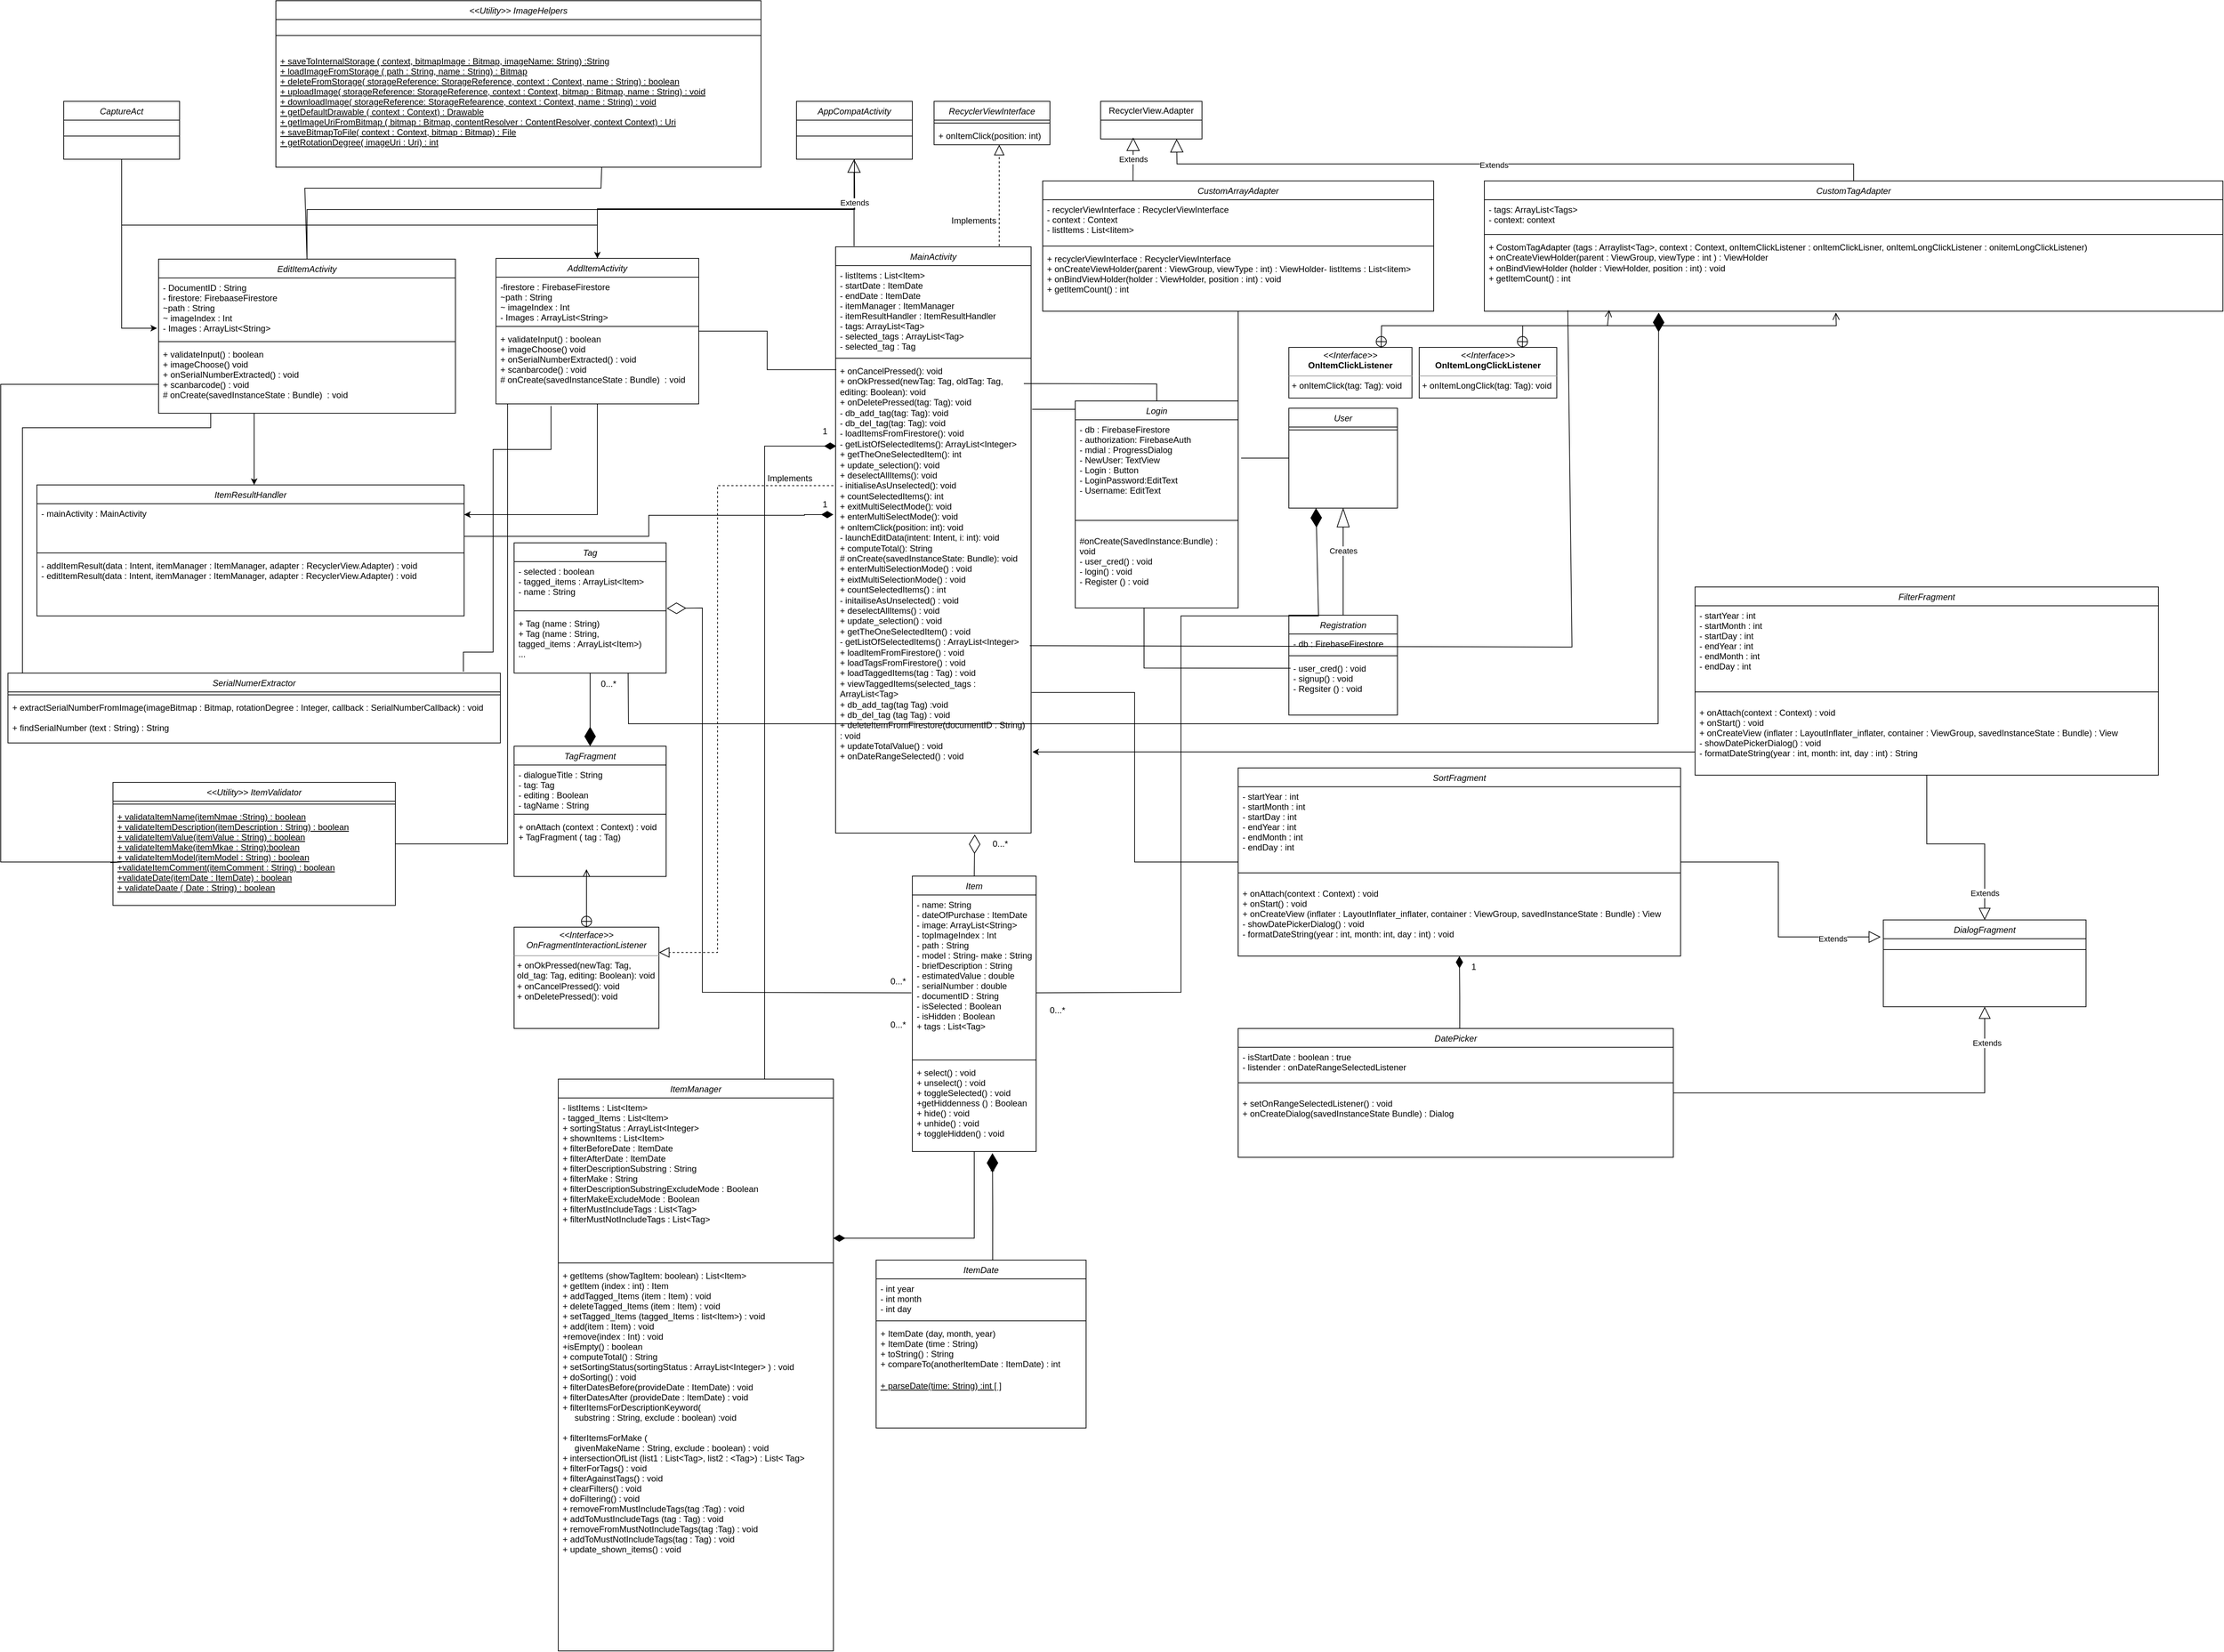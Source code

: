 <mxfile version="22.1.5" type="device">
  <diagram name="Page-1" id="D5rEtksEsVen9o-fTNwx">
    <mxGraphModel dx="3379" dy="2593" grid="1" gridSize="10" guides="1" tooltips="1" connect="1" arrows="1" fold="1" page="1" pageScale="1" pageWidth="827" pageHeight="1169" math="0" shadow="0">
      <root>
        <mxCell id="0" />
        <mxCell id="1" parent="0" />
        <mxCell id="bgdwnDgGQGbEjfy21P_r-1" style="edgeStyle=orthogonalEdgeStyle;rounded=0;orthogonalLoop=1;jettySize=auto;html=1;exitX=0.5;exitY=0;exitDx=0;exitDy=0;entryX=0.5;entryY=1;entryDx=0;entryDy=0;endArrow=none;endFill=0;" parent="1" source="bgdwnDgGQGbEjfy21P_r-20" target="bgdwnDgGQGbEjfy21P_r-6" edge="1">
          <mxGeometry relative="1" as="geometry" />
        </mxCell>
        <mxCell id="bgdwnDgGQGbEjfy21P_r-2" style="edgeStyle=orthogonalEdgeStyle;rounded=0;orthogonalLoop=1;jettySize=auto;html=1;exitX=1.005;exitY=0.102;exitDx=0;exitDy=0;entryX=0.5;entryY=1;entryDx=0;entryDy=0;endArrow=none;endFill=0;exitPerimeter=0;" parent="1" source="5qG-_wdLg8rwh6MkELda-3" target="bgdwnDgGQGbEjfy21P_r-33" edge="1">
          <mxGeometry relative="1" as="geometry" />
        </mxCell>
        <mxCell id="bgdwnDgGQGbEjfy21P_r-3" value="MainActivity" style="swimlane;fontStyle=2;align=center;verticalAlign=top;childLayout=stackLayout;horizontal=1;startSize=26;horizontalStack=0;resizeParent=1;resizeLast=0;collapsible=1;marginBottom=0;rounded=0;shadow=0;strokeWidth=1;" parent="1" vertex="1">
          <mxGeometry x="573" y="240" width="270" height="810" as="geometry">
            <mxRectangle x="230" y="140" width="160" height="26" as="alternateBounds" />
          </mxGeometry>
        </mxCell>
        <mxCell id="bgdwnDgGQGbEjfy21P_r-4" value="- listItems : List&lt;Item&gt;&#xa;- startDate : ItemDate&#xa;- endDate : ItemDate&#xa;- itemManager : ItemManager&#xa;- itemResultHandler : ItemResultHandler&#xa;- tags: ArrayList&lt;Tag&gt;&#xa;- selected_tags : ArrayList&lt;Tag&gt;&#xa;- selected_tag : Tag&#xa;" style="text;align=left;verticalAlign=top;spacingLeft=4;spacingRight=4;overflow=hidden;rotatable=0;points=[[0,0.5],[1,0.5]];portConstraint=eastwest;" parent="bgdwnDgGQGbEjfy21P_r-3" vertex="1">
          <mxGeometry y="26" width="270" height="124" as="geometry" />
        </mxCell>
        <mxCell id="bgdwnDgGQGbEjfy21P_r-5" value="" style="line;html=1;strokeWidth=1;align=left;verticalAlign=middle;spacingTop=-1;spacingLeft=3;spacingRight=3;rotatable=0;labelPosition=right;points=[];portConstraint=eastwest;" parent="bgdwnDgGQGbEjfy21P_r-3" vertex="1">
          <mxGeometry y="150" width="270" height="8" as="geometry" />
        </mxCell>
        <mxCell id="5qG-_wdLg8rwh6MkELda-3" value="+ onCancelPressed(): void&lt;br&gt;+ onOkPressed(newTag: Tag, oldTag: Tag, editing: Boolean): void&lt;br&gt;+ onDeletePressed(tag: Tag): void&lt;br&gt;- db_add_tag(tag: Tag): void&lt;br&gt;- db_del_tag(tag: Tag): void&lt;br&gt;- loadItemsFromFirestore(): void&lt;br&gt;- getListOfSelectedItems(): ArrayList&amp;lt;Integer&amp;gt;&lt;br&gt;+ getTheOneSelectedItem(): int&lt;br&gt;+ update_selection(): void&lt;br&gt;+ deselectAllItems(): void&lt;br&gt;- initialiseAsUnselected(): void&lt;br&gt;+ countSelectedItems(): int&lt;br&gt;+ exitMultiSelectMode(): void&lt;br&gt;+ enterMultiSelectMode(): void&lt;br&gt;+ onItemClick(position: int): void&lt;br&gt;- launchEditData(intent: Intent, i: int): void&lt;br&gt;+ computeTotal(): String&lt;br&gt;&lt;div&gt;# onCreate(savedInstanceState: Bundle): void&lt;/div&gt;&lt;div&gt;+ enterMultiSelectionMode() : void&lt;/div&gt;&lt;div&gt;+ eixtMultiSelectionMode() : void&lt;/div&gt;&lt;div&gt;+ countSelectedItems() : int&lt;/div&gt;&lt;div&gt;- initailiseAsUnselected() : void&lt;/div&gt;&lt;div&gt;+ deselectAllItems() : void&lt;/div&gt;&lt;div&gt;+ update_selection() : void&lt;/div&gt;&lt;div&gt;+ getTheOneSelectedItem() : void&lt;/div&gt;&lt;div&gt;- getListOfSelectedItems() : ArrayList&amp;lt;Integer&amp;gt;&lt;/div&gt;&lt;div&gt;+ loadItemFromFirestore() : void&lt;br&gt;&lt;/div&gt;&lt;div&gt;+ loadTagsFromFirestore() : void&lt;br&gt;&lt;/div&gt;&lt;div&gt;+ loadTaggedItems(tag : Tag) : void&lt;/div&gt;&lt;div&gt;+ viewTaggedItems(selected_tags : ArrayList&amp;lt;Tag&amp;gt;&lt;/div&gt;&lt;div&gt;+ db_add_tag(tag Tag) :void&lt;/div&gt;&lt;div&gt;+ db_del_tag (tag Tag) : void&lt;/div&gt;&lt;div&gt;+ deleteItemFromFirestore(documentID : String) : void&lt;/div&gt;&lt;div&gt;+ updateTotalValue() : void&lt;/div&gt;&lt;div&gt;+ onDateRangeSelected() : void &lt;br&gt;&lt;/div&gt;&lt;div&gt;&lt;br&gt;&lt;/div&gt;" style="text;strokeColor=none;fillColor=none;align=left;verticalAlign=top;spacingLeft=4;spacingRight=4;overflow=hidden;rotatable=0;points=[[0,0.5],[1,0.5]];portConstraint=eastwest;whiteSpace=wrap;html=1;" parent="bgdwnDgGQGbEjfy21P_r-3" vertex="1">
          <mxGeometry y="158" width="270" height="652" as="geometry" />
        </mxCell>
        <mxCell id="bgdwnDgGQGbEjfy21P_r-6" value="AppCompatActivity" style="swimlane;fontStyle=2;align=center;verticalAlign=top;childLayout=stackLayout;horizontal=1;startSize=26;horizontalStack=0;resizeParent=1;resizeLast=0;collapsible=1;marginBottom=0;rounded=0;shadow=0;strokeWidth=1;" parent="1" vertex="1">
          <mxGeometry x="519" y="39" width="160" height="80" as="geometry">
            <mxRectangle x="230" y="140" width="160" height="26" as="alternateBounds" />
          </mxGeometry>
        </mxCell>
        <mxCell id="bgdwnDgGQGbEjfy21P_r-7" value="" style="line;html=1;strokeWidth=1;align=left;verticalAlign=middle;spacingTop=-1;spacingLeft=3;spacingRight=3;rotatable=0;labelPosition=right;points=[];portConstraint=eastwest;" parent="bgdwnDgGQGbEjfy21P_r-6" vertex="1">
          <mxGeometry y="26" width="160" height="44" as="geometry" />
        </mxCell>
        <mxCell id="bgdwnDgGQGbEjfy21P_r-8" value="Item" style="swimlane;fontStyle=2;align=center;verticalAlign=top;childLayout=stackLayout;horizontal=1;startSize=26;horizontalStack=0;resizeParent=1;resizeLast=0;collapsible=1;marginBottom=0;rounded=0;shadow=0;strokeWidth=1;" parent="1" vertex="1">
          <mxGeometry x="679" y="1109.5" width="171" height="380.5" as="geometry">
            <mxRectangle x="230" y="140" width="160" height="26" as="alternateBounds" />
          </mxGeometry>
        </mxCell>
        <mxCell id="bgdwnDgGQGbEjfy21P_r-9" value="- name: String&#xa;- dateOfPurchase : ItemDate&#xa;- image: ArrayList&lt;String&gt;&#xa;- topImageIndex : Int&#xa;- path : String&#xa;- model : String- make : String&#xa;- briefDescription : String&#xa;- estimatedValue : double&#xa;- serialNumber : double&#xa;- documentID : String&#xa;- isSelected : Boolean&#xa;- isHidden : Boolean&#xa;+ tags : List&lt;Tag&gt;&#xa;&#xa;&#xa;&#xa;" style="text;align=left;verticalAlign=top;spacingLeft=4;spacingRight=4;overflow=hidden;rotatable=0;points=[[0,0.5],[1,0.5]];portConstraint=eastwest;" parent="bgdwnDgGQGbEjfy21P_r-8" vertex="1">
          <mxGeometry y="26" width="171" height="224" as="geometry" />
        </mxCell>
        <mxCell id="bgdwnDgGQGbEjfy21P_r-10" value="" style="line;html=1;strokeWidth=1;align=left;verticalAlign=middle;spacingTop=-1;spacingLeft=3;spacingRight=3;rotatable=0;labelPosition=right;points=[];portConstraint=eastwest;" parent="bgdwnDgGQGbEjfy21P_r-8" vertex="1">
          <mxGeometry y="250" width="171" height="8" as="geometry" />
        </mxCell>
        <mxCell id="bgdwnDgGQGbEjfy21P_r-86" value="+ select() : void&#xa;+ unselect() : void&#xa;+ toggleSelected() : void&#xa;+getHiddenness () : Boolean&#xa;+ hide() : void&#xa;+ unhide() : void&#xa;+ toggleHidden() : void&#xa;&#xa;" style="text;align=left;verticalAlign=top;spacingLeft=4;spacingRight=4;overflow=hidden;rotatable=0;points=[[0,0.5],[1,0.5]];portConstraint=eastwest;" parent="bgdwnDgGQGbEjfy21P_r-8" vertex="1">
          <mxGeometry y="258" width="171" height="122" as="geometry" />
        </mxCell>
        <mxCell id="bgdwnDgGQGbEjfy21P_r-11" value="" style="endArrow=block;dashed=1;endFill=0;endSize=12;html=1;rounded=0;entryX=0.557;entryY=1.324;entryDx=0;entryDy=0;entryPerimeter=0;" parent="1" edge="1">
          <mxGeometry width="160" relative="1" as="geometry">
            <mxPoint x="799" y="239" as="sourcePoint" />
            <mxPoint x="799.0" y="99.004" as="targetPoint" />
          </mxGeometry>
        </mxCell>
        <mxCell id="bgdwnDgGQGbEjfy21P_r-12" value="0...*" style="text;html=1;align=center;verticalAlign=middle;resizable=0;points=[];autosize=1;strokeColor=none;fillColor=none;" parent="1" vertex="1">
          <mxGeometry x="780" y="1050" width="40" height="30" as="geometry" />
        </mxCell>
        <mxCell id="bgdwnDgGQGbEjfy21P_r-14" value="Implements" style="text;html=1;strokeColor=none;fillColor=none;align=center;verticalAlign=middle;whiteSpace=wrap;rounded=0;rotation=0;" parent="1" vertex="1">
          <mxGeometry x="734" y="189" width="60" height="30" as="geometry" />
        </mxCell>
        <mxCell id="bgdwnDgGQGbEjfy21P_r-15" value="&lt;span style=&quot;font-weight: normal;&quot;&gt;&lt;i&gt;RecyclerViewInterface&lt;/i&gt;&lt;/span&gt;" style="swimlane;fontStyle=1;align=center;verticalAlign=top;childLayout=stackLayout;horizontal=1;startSize=26;horizontalStack=0;resizeParent=1;resizeParentMax=0;resizeLast=0;collapsible=1;marginBottom=0;whiteSpace=wrap;html=1;" parent="1" vertex="1">
          <mxGeometry x="709" y="39" width="160" height="60" as="geometry" />
        </mxCell>
        <mxCell id="bgdwnDgGQGbEjfy21P_r-16" value="" style="line;strokeWidth=1;fillColor=none;align=left;verticalAlign=middle;spacingTop=-1;spacingLeft=3;spacingRight=3;rotatable=0;labelPosition=right;points=[];portConstraint=eastwest;strokeColor=inherit;" parent="bgdwnDgGQGbEjfy21P_r-15" vertex="1">
          <mxGeometry y="26" width="160" height="8" as="geometry" />
        </mxCell>
        <mxCell id="bgdwnDgGQGbEjfy21P_r-17" value="+&amp;nbsp;onItemClick(position: int)" style="text;strokeColor=none;fillColor=none;align=left;verticalAlign=top;spacingLeft=4;spacingRight=4;overflow=hidden;rotatable=0;points=[[0,0.5],[1,0.5]];portConstraint=eastwest;whiteSpace=wrap;html=1;" parent="bgdwnDgGQGbEjfy21P_r-15" vertex="1">
          <mxGeometry y="34" width="160" height="26" as="geometry" />
        </mxCell>
        <mxCell id="bgdwnDgGQGbEjfy21P_r-18" style="edgeStyle=orthogonalEdgeStyle;rounded=0;orthogonalLoop=1;jettySize=auto;html=1;exitX=1;exitY=0.5;exitDx=0;exitDy=0;endArrow=none;endFill=0;entryX=0.004;entryY=0.018;entryDx=0;entryDy=0;entryPerimeter=0;" parent="1" source="bgdwnDgGQGbEjfy21P_r-20" target="5qG-_wdLg8rwh6MkELda-3" edge="1">
          <mxGeometry relative="1" as="geometry">
            <mxPoint x="569" y="338" as="targetPoint" />
          </mxGeometry>
        </mxCell>
        <mxCell id="bgdwnDgGQGbEjfy21P_r-19" style="edgeStyle=orthogonalEdgeStyle;rounded=0;orthogonalLoop=1;jettySize=auto;html=1;exitX=0.5;exitY=1;exitDx=0;exitDy=0;entryX=1;entryY=0.5;entryDx=0;entryDy=0;endArrow=none;endFill=0;" parent="1" source="bgdwnDgGQGbEjfy21P_r-20" target="bgdwnDgGQGbEjfy21P_r-23" edge="1">
          <mxGeometry relative="1" as="geometry">
            <Array as="points">
              <mxPoint x="120" y="457" />
              <mxPoint x="120" y="1065" />
            </Array>
          </mxGeometry>
        </mxCell>
        <mxCell id="bgdwnDgGQGbEjfy21P_r-20" value="AddItemActivity" style="swimlane;fontStyle=2;align=center;verticalAlign=top;childLayout=stackLayout;horizontal=1;startSize=26;horizontalStack=0;resizeParent=1;resizeLast=0;collapsible=1;marginBottom=0;rounded=0;shadow=0;strokeWidth=1;" parent="1" vertex="1">
          <mxGeometry x="104" y="256" width="280" height="201" as="geometry">
            <mxRectangle x="230" y="140" width="160" height="26" as="alternateBounds" />
          </mxGeometry>
        </mxCell>
        <mxCell id="bgdwnDgGQGbEjfy21P_r-21" value="-firestore : FirebaseFirestore&#xa;~path : String&#xa;~ imageIndex : Int&#xa;- Images : ArrayList&lt;String&gt;" style="text;align=left;verticalAlign=top;spacingLeft=4;spacingRight=4;overflow=hidden;rotatable=0;points=[[0,0.5],[1,0.5]];portConstraint=eastwest;" parent="bgdwnDgGQGbEjfy21P_r-20" vertex="1">
          <mxGeometry y="26" width="280" height="64" as="geometry" />
        </mxCell>
        <mxCell id="bgdwnDgGQGbEjfy21P_r-22" value="" style="line;html=1;strokeWidth=1;align=left;verticalAlign=middle;spacingTop=-1;spacingLeft=3;spacingRight=3;rotatable=0;labelPosition=right;points=[];portConstraint=eastwest;" parent="bgdwnDgGQGbEjfy21P_r-20" vertex="1">
          <mxGeometry y="90" width="280" height="8" as="geometry" />
        </mxCell>
        <mxCell id="rvDD3UHiXVEZJfTkMx03-1" value="+ validateInput() : boolean&#xa;+ imageChoose() void&#xa;+ onSerialNumberExtracted() : void&#xa;+ scanbarcode() : void&#xa;# onCreate(savedInstanceState : Bundle)  : void&#xa;" style="text;align=left;verticalAlign=top;spacingLeft=4;spacingRight=4;overflow=hidden;rotatable=0;points=[[0,0.5],[1,0.5]];portConstraint=eastwest;" parent="bgdwnDgGQGbEjfy21P_r-20" vertex="1">
          <mxGeometry y="98" width="280" height="90" as="geometry" />
        </mxCell>
        <mxCell id="bgdwnDgGQGbEjfy21P_r-23" value="&lt;&lt;Utility&gt;&gt; ItemValidator" style="swimlane;fontStyle=2;align=center;verticalAlign=top;childLayout=stackLayout;horizontal=1;startSize=26;horizontalStack=0;resizeParent=1;resizeLast=0;collapsible=1;marginBottom=0;rounded=0;shadow=0;strokeWidth=1;" parent="1" vertex="1">
          <mxGeometry x="-425" y="980" width="390" height="170" as="geometry">
            <mxRectangle x="230" y="140" width="160" height="26" as="alternateBounds" />
          </mxGeometry>
        </mxCell>
        <mxCell id="bgdwnDgGQGbEjfy21P_r-25" value="" style="line;html=1;strokeWidth=1;align=left;verticalAlign=middle;spacingTop=-1;spacingLeft=3;spacingRight=3;rotatable=0;labelPosition=right;points=[];portConstraint=eastwest;" parent="bgdwnDgGQGbEjfy21P_r-23" vertex="1">
          <mxGeometry y="26" width="390" height="8" as="geometry" />
        </mxCell>
        <mxCell id="rvDD3UHiXVEZJfTkMx03-3" value="+ validataItemName(itemNmae :String) : boolean&#xa;+ validateItemDescription(itemDescription : String) : boolean&#xa;+ validateItemValue(itemValue : String) : boolean&#xa;+ validateItemMake(itemMkae : String):boolean&#xa;+ validateItemModel(itemModel : String) : boolean&#xa;+validateItemComment(itemComment : String) : boolean&#xa;+validateDate(itemDate : ItemDate) : boolean&#xa;+ validateDaate ( Date : String) : boolean&#xa;" style="text;align=left;verticalAlign=top;spacingLeft=4;spacingRight=4;overflow=hidden;rotatable=0;points=[[0,0.5],[1,0.5]];portConstraint=eastwest;fontStyle=4" parent="bgdwnDgGQGbEjfy21P_r-23" vertex="1">
          <mxGeometry y="34" width="390" height="124" as="geometry" />
        </mxCell>
        <mxCell id="bgdwnDgGQGbEjfy21P_r-26" style="edgeStyle=orthogonalEdgeStyle;rounded=0;orthogonalLoop=1;jettySize=auto;html=1;exitX=0.5;exitY=1;exitDx=0;exitDy=0;endArrow=none;endFill=0;entryX=-0.009;entryY=0.62;entryDx=0;entryDy=0;entryPerimeter=0;" parent="1" target="rvDD3UHiXVEZJfTkMx03-3" edge="1">
          <mxGeometry relative="1" as="geometry">
            <mxPoint x="-362" y="370" as="sourcePoint" />
            <mxPoint x="-610" y="1010" as="targetPoint" />
            <Array as="points">
              <mxPoint x="-362" y="430" />
              <mxPoint x="-580" y="430" />
              <mxPoint x="-580" y="1090" />
              <mxPoint x="-413" y="1090" />
            </Array>
          </mxGeometry>
        </mxCell>
        <mxCell id="bgdwnDgGQGbEjfy21P_r-27" style="edgeStyle=orthogonalEdgeStyle;rounded=0;orthogonalLoop=1;jettySize=auto;html=1;exitX=0.5;exitY=0;exitDx=0;exitDy=0;endArrow=none;endFill=0;" parent="1" source="bgdwnDgGQGbEjfy21P_r-28" edge="1">
          <mxGeometry relative="1" as="geometry">
            <mxPoint x="599" y="119" as="targetPoint" />
          </mxGeometry>
        </mxCell>
        <mxCell id="7NX-3h9IZwXoTsrzqrq4-16" style="edgeStyle=orthogonalEdgeStyle;rounded=0;orthogonalLoop=1;jettySize=auto;html=1;" parent="1" source="bgdwnDgGQGbEjfy21P_r-28" target="7NX-3h9IZwXoTsrzqrq4-7" edge="1">
          <mxGeometry relative="1" as="geometry">
            <Array as="points">
              <mxPoint x="-230" y="550" />
              <mxPoint x="-230" y="550" />
            </Array>
          </mxGeometry>
        </mxCell>
        <mxCell id="bgdwnDgGQGbEjfy21P_r-28" value="EditItemActivity" style="swimlane;fontStyle=2;align=center;verticalAlign=top;childLayout=stackLayout;horizontal=1;startSize=26;horizontalStack=0;resizeParent=1;resizeLast=0;collapsible=1;marginBottom=0;rounded=0;shadow=0;strokeWidth=1;" parent="1" vertex="1">
          <mxGeometry x="-362" y="257" width="410" height="213" as="geometry">
            <mxRectangle x="230" y="140" width="160" height="26" as="alternateBounds" />
          </mxGeometry>
        </mxCell>
        <mxCell id="bgdwnDgGQGbEjfy21P_r-29" value="- DocumentID : String&#xa;- firestore: FirebaaseFirestore&#xa;~path : String&#xa;~ imageIndex : Int&#xa;- Images : ArrayList&lt;String&gt;&#xa;" style="text;align=left;verticalAlign=top;spacingLeft=4;spacingRight=4;overflow=hidden;rotatable=0;points=[[0,0.5],[1,0.5]];portConstraint=eastwest;" parent="bgdwnDgGQGbEjfy21P_r-28" vertex="1">
          <mxGeometry y="26" width="410" height="84" as="geometry" />
        </mxCell>
        <mxCell id="bgdwnDgGQGbEjfy21P_r-30" value="" style="line;html=1;strokeWidth=1;align=left;verticalAlign=middle;spacingTop=-1;spacingLeft=3;spacingRight=3;rotatable=0;labelPosition=right;points=[];portConstraint=eastwest;" parent="bgdwnDgGQGbEjfy21P_r-28" vertex="1">
          <mxGeometry y="110" width="410" height="8" as="geometry" />
        </mxCell>
        <mxCell id="rvDD3UHiXVEZJfTkMx03-2" value="+ validateInput() : boolean&#xa;+ imageChoose() void&#xa;+ onSerialNumberExtracted() : void&#xa;+ scanbarcode() : void&#xa;# onCreate(savedInstanceState : Bundle)  : void&#xa;" style="text;align=left;verticalAlign=top;spacingLeft=4;spacingRight=4;overflow=hidden;rotatable=0;points=[[0,0.5],[1,0.5]];portConstraint=eastwest;" parent="bgdwnDgGQGbEjfy21P_r-28" vertex="1">
          <mxGeometry y="118" width="410" height="82" as="geometry" />
        </mxCell>
        <mxCell id="bgdwnDgGQGbEjfy21P_r-31" value="RecyclerView.Adapter" style="swimlane;fontStyle=0;childLayout=stackLayout;horizontal=1;startSize=26;fillColor=none;horizontalStack=0;resizeParent=1;resizeParentMax=0;resizeLast=0;collapsible=1;marginBottom=0;whiteSpace=wrap;html=1;" parent="1" vertex="1">
          <mxGeometry x="939" y="39" width="140" height="52" as="geometry" />
        </mxCell>
        <mxCell id="bgdwnDgGQGbEjfy21P_r-32" value="Extends" style="endArrow=block;endSize=16;endFill=0;html=1;rounded=0;exitX=0.231;exitY=0.004;exitDx=0;exitDy=0;exitPerimeter=0;" parent="1" source="bgdwnDgGQGbEjfy21P_r-33" edge="1">
          <mxGeometry width="160" relative="1" as="geometry">
            <mxPoint x="1008.62" y="159" as="sourcePoint" />
            <mxPoint x="984" y="89" as="targetPoint" />
          </mxGeometry>
        </mxCell>
        <mxCell id="bgdwnDgGQGbEjfy21P_r-33" value="CustomArrayAdapter" style="swimlane;fontStyle=2;align=center;verticalAlign=top;childLayout=stackLayout;horizontal=1;startSize=26;horizontalStack=0;resizeParent=1;resizeLast=0;collapsible=1;marginBottom=0;rounded=0;shadow=0;strokeWidth=1;" parent="1" vertex="1">
          <mxGeometry x="859" y="149" width="540" height="180" as="geometry">
            <mxRectangle x="230" y="140" width="160" height="26" as="alternateBounds" />
          </mxGeometry>
        </mxCell>
        <mxCell id="bgdwnDgGQGbEjfy21P_r-34" value="- recyclerViewInterface : RecyclerViewInterface&#xa;- context : Context&#xa;- listItems : List&lt;Iitem&gt;&#xa;" style="text;align=left;verticalAlign=top;spacingLeft=4;spacingRight=4;overflow=hidden;rotatable=0;points=[[0,0.5],[1,0.5]];portConstraint=eastwest;" parent="bgdwnDgGQGbEjfy21P_r-33" vertex="1">
          <mxGeometry y="26" width="540" height="60" as="geometry" />
        </mxCell>
        <mxCell id="bgdwnDgGQGbEjfy21P_r-35" value="" style="line;html=1;strokeWidth=1;align=left;verticalAlign=middle;spacingTop=-1;spacingLeft=3;spacingRight=3;rotatable=0;labelPosition=right;points=[];portConstraint=eastwest;" parent="bgdwnDgGQGbEjfy21P_r-33" vertex="1">
          <mxGeometry y="86" width="540" height="8" as="geometry" />
        </mxCell>
        <mxCell id="rvDD3UHiXVEZJfTkMx03-4" value="+ recyclerViewInterface : RecyclerViewInterface&#xa;+ onCreateViewHolder(parent : ViewGroup, viewType : int) : ViewHolder- listItems : List&lt;Iitem&gt;&#xa;+ onBindViewHolder(holder : ViewHolder, position : int) : void&#xa;+ getItemCount() : int&#xa;" style="text;align=left;verticalAlign=top;spacingLeft=4;spacingRight=4;overflow=hidden;rotatable=0;points=[[0,0.5],[1,0.5]];portConstraint=eastwest;" parent="bgdwnDgGQGbEjfy21P_r-33" vertex="1">
          <mxGeometry y="94" width="540" height="76" as="geometry" />
        </mxCell>
        <mxCell id="bgdwnDgGQGbEjfy21P_r-36" value="Extends" style="endArrow=block;endSize=16;endFill=0;html=1;rounded=0;" parent="1" edge="1">
          <mxGeometry width="160" relative="1" as="geometry">
            <mxPoint x="598.5" y="239" as="sourcePoint" />
            <mxPoint x="598.5" y="119" as="targetPoint" />
          </mxGeometry>
        </mxCell>
        <mxCell id="bgdwnDgGQGbEjfy21P_r-37" value="ItemDate" style="swimlane;fontStyle=2;align=center;verticalAlign=top;childLayout=stackLayout;horizontal=1;startSize=26;horizontalStack=0;resizeParent=1;resizeLast=0;collapsible=1;marginBottom=0;rounded=0;shadow=0;strokeWidth=1;" parent="1" vertex="1">
          <mxGeometry x="629" y="1640" width="290" height="232" as="geometry">
            <mxRectangle x="230" y="140" width="160" height="26" as="alternateBounds" />
          </mxGeometry>
        </mxCell>
        <mxCell id="bgdwnDgGQGbEjfy21P_r-38" value="- int year&#xa;- int month&#xa;- int day&#xa;" style="text;align=left;verticalAlign=top;spacingLeft=4;spacingRight=4;overflow=hidden;rotatable=0;points=[[0,0.5],[1,0.5]];portConstraint=eastwest;" parent="bgdwnDgGQGbEjfy21P_r-37" vertex="1">
          <mxGeometry y="26" width="290" height="54" as="geometry" />
        </mxCell>
        <mxCell id="bgdwnDgGQGbEjfy21P_r-39" value="" style="line;html=1;strokeWidth=1;align=left;verticalAlign=middle;spacingTop=-1;spacingLeft=3;spacingRight=3;rotatable=0;labelPosition=right;points=[];portConstraint=eastwest;" parent="bgdwnDgGQGbEjfy21P_r-37" vertex="1">
          <mxGeometry y="80" width="290" height="8" as="geometry" />
        </mxCell>
        <mxCell id="bgdwnDgGQGbEjfy21P_r-44" value="+ ItemDate (day, month, year)&#xa;+ ItemDate (time : String)&#xa;+ toString() : String&#xa;+ compareTo(anotherItemDate : ItemDate) : int&#xa;&#xa;&#xa;&#xa;" style="text;align=left;verticalAlign=top;spacingLeft=4;spacingRight=4;overflow=hidden;rotatable=0;points=[[0,0.5],[1,0.5]];portConstraint=eastwest;" parent="bgdwnDgGQGbEjfy21P_r-37" vertex="1">
          <mxGeometry y="88" width="290" height="72" as="geometry" />
        </mxCell>
        <mxCell id="bgdwnDgGQGbEjfy21P_r-45" value="+ parseDate(time: String) :int [ ]&#xa;&#xa;" style="text;align=left;verticalAlign=top;spacingLeft=4;spacingRight=4;overflow=hidden;rotatable=0;points=[[0,0.5],[1,0.5]];portConstraint=eastwest;fontStyle=4" parent="bgdwnDgGQGbEjfy21P_r-37" vertex="1">
          <mxGeometry y="160" width="290" height="72" as="geometry" />
        </mxCell>
        <mxCell id="bgdwnDgGQGbEjfy21P_r-46" value="" style="endArrow=diamondThin;endFill=1;endSize=24;html=1;rounded=0;exitX=0.555;exitY=0;exitDx=0;exitDy=0;entryX=0.647;entryY=1.023;entryDx=0;entryDy=0;exitPerimeter=0;entryPerimeter=0;" parent="1" source="bgdwnDgGQGbEjfy21P_r-37" target="bgdwnDgGQGbEjfy21P_r-86" edge="1">
          <mxGeometry width="160" relative="1" as="geometry">
            <mxPoint x="728.74" y="916" as="sourcePoint" />
            <mxPoint x="868.139" y="1155.68" as="targetPoint" />
            <Array as="points">
              <mxPoint x="790" y="1570" />
            </Array>
          </mxGeometry>
        </mxCell>
        <mxCell id="bgdwnDgGQGbEjfy21P_r-51" style="edgeStyle=orthogonalEdgeStyle;rounded=0;orthogonalLoop=1;jettySize=auto;html=1;exitX=1;exitY=0.5;exitDx=0;exitDy=0;endArrow=none;endFill=0;entryX=0.5;entryY=0;entryDx=0;entryDy=0;" parent="1" target="rvDD3UHiXVEZJfTkMx03-12" edge="1">
          <mxGeometry relative="1" as="geometry">
            <mxPoint x="1004" y="459" as="targetPoint" />
            <mxPoint x="833" y="429" as="sourcePoint" />
          </mxGeometry>
        </mxCell>
        <mxCell id="bgdwnDgGQGbEjfy21P_r-53" value="Registration" style="swimlane;fontStyle=2;align=center;verticalAlign=top;childLayout=stackLayout;horizontal=1;startSize=26;horizontalStack=0;resizeParent=1;resizeLast=0;collapsible=1;marginBottom=0;rounded=0;shadow=0;strokeWidth=1;" parent="1" vertex="1">
          <mxGeometry x="1199" y="749" width="150" height="138" as="geometry">
            <mxRectangle x="230" y="140" width="160" height="26" as="alternateBounds" />
          </mxGeometry>
        </mxCell>
        <mxCell id="bgdwnDgGQGbEjfy21P_r-54" value="- db : FirebaseFirestore" style="text;align=left;verticalAlign=top;spacingLeft=4;spacingRight=4;overflow=hidden;rotatable=0;points=[[0,0.5],[1,0.5]];portConstraint=eastwest;" parent="bgdwnDgGQGbEjfy21P_r-53" vertex="1">
          <mxGeometry y="26" width="150" height="26" as="geometry" />
        </mxCell>
        <mxCell id="bgdwnDgGQGbEjfy21P_r-55" value="" style="line;html=1;strokeWidth=1;align=left;verticalAlign=middle;spacingTop=-1;spacingLeft=3;spacingRight=3;rotatable=0;labelPosition=right;points=[];portConstraint=eastwest;" parent="bgdwnDgGQGbEjfy21P_r-53" vertex="1">
          <mxGeometry y="52" width="150" height="8" as="geometry" />
        </mxCell>
        <mxCell id="bgdwnDgGQGbEjfy21P_r-56" value="- user_cred() : void&#xa;- signup() : void&#xa;- Regsiter () : void&#xa;" style="text;align=left;verticalAlign=top;spacingLeft=4;spacingRight=4;overflow=hidden;rotatable=0;points=[[0,0.5],[1,0.5]];portConstraint=eastwest;" parent="bgdwnDgGQGbEjfy21P_r-53" vertex="1">
          <mxGeometry y="60" width="150" height="60" as="geometry" />
        </mxCell>
        <mxCell id="bgdwnDgGQGbEjfy21P_r-57" value="" style="endArrow=none;html=1;rounded=0;exitX=0.016;exitY=0.221;exitDx=0;exitDy=0;startArrow=none;startFill=0;exitPerimeter=0;" parent="1" source="bgdwnDgGQGbEjfy21P_r-56" edge="1">
          <mxGeometry width="50" height="50" relative="1" as="geometry">
            <mxPoint x="929" y="549" as="sourcePoint" />
            <mxPoint x="999" y="739" as="targetPoint" />
            <Array as="points">
              <mxPoint x="999" y="822" />
            </Array>
          </mxGeometry>
        </mxCell>
        <mxCell id="bgdwnDgGQGbEjfy21P_r-58" value="User" style="swimlane;fontStyle=2;align=center;verticalAlign=top;childLayout=stackLayout;horizontal=1;startSize=26;horizontalStack=0;resizeParent=1;resizeLast=0;collapsible=1;marginBottom=0;rounded=0;shadow=0;strokeWidth=1;" parent="1" vertex="1">
          <mxGeometry x="1199" y="463" width="150" height="138" as="geometry">
            <mxRectangle x="230" y="140" width="160" height="26" as="alternateBounds" />
          </mxGeometry>
        </mxCell>
        <mxCell id="bgdwnDgGQGbEjfy21P_r-60" value="" style="line;html=1;strokeWidth=1;align=left;verticalAlign=middle;spacingTop=-1;spacingLeft=3;spacingRight=3;rotatable=0;labelPosition=right;points=[];portConstraint=eastwest;" parent="bgdwnDgGQGbEjfy21P_r-58" vertex="1">
          <mxGeometry y="26" width="150" height="8" as="geometry" />
        </mxCell>
        <mxCell id="bgdwnDgGQGbEjfy21P_r-64" value="" style="endArrow=none;html=1;rounded=0;entryX=0;entryY=0.5;entryDx=0;entryDy=0;exitX=1.018;exitY=0.427;exitDx=0;exitDy=0;exitPerimeter=0;startArrow=none;startFill=0;endFill=0;endSize=16;startSize=16;" parent="1" source="rvDD3UHiXVEZJfTkMx03-13" target="bgdwnDgGQGbEjfy21P_r-58" edge="1">
          <mxGeometry width="50" height="50" relative="1" as="geometry">
            <mxPoint x="1079.15" y="532.02" as="sourcePoint" />
            <mxPoint x="1198.85" y="505.8" as="targetPoint" />
          </mxGeometry>
        </mxCell>
        <mxCell id="bgdwnDgGQGbEjfy21P_r-65" value="" style="endArrow=none;html=1;rounded=0;entryX=0.5;entryY=0;entryDx=0;entryDy=0;startArrow=blockThin;startFill=0;strokeWidth=1;endSize=8;targetPerimeterSpacing=12;sourcePerimeterSpacing=5;startSize=24;" parent="1" target="bgdwnDgGQGbEjfy21P_r-53" edge="1">
          <mxGeometry width="50" height="50" relative="1" as="geometry">
            <mxPoint x="1274" y="601" as="sourcePoint" />
            <mxPoint x="1014" y="607" as="targetPoint" />
          </mxGeometry>
        </mxCell>
        <mxCell id="bgdwnDgGQGbEjfy21P_r-68" value="Creates" style="edgeLabel;html=1;align=center;verticalAlign=middle;resizable=0;points=[];" parent="bgdwnDgGQGbEjfy21P_r-65" vertex="1" connectable="0">
          <mxGeometry x="-0.644" y="3" relative="1" as="geometry">
            <mxPoint x="-3" y="32" as="offset" />
          </mxGeometry>
        </mxCell>
        <mxCell id="bgdwnDgGQGbEjfy21P_r-72" value="0...*" style="text;html=1;align=center;verticalAlign=middle;resizable=0;points=[];autosize=1;strokeColor=none;fillColor=none;" parent="1" vertex="1">
          <mxGeometry x="859" y="1280" width="40" height="30" as="geometry" />
        </mxCell>
        <mxCell id="bgdwnDgGQGbEjfy21P_r-73" value="" style="endArrow=diamondThin;endFill=1;endSize=24;html=1;rounded=0;exitX=0.999;exitY=0.604;exitDx=0;exitDy=0;entryX=0.25;entryY=1;entryDx=0;entryDy=0;exitPerimeter=0;" parent="1" source="bgdwnDgGQGbEjfy21P_r-9" target="bgdwnDgGQGbEjfy21P_r-58" edge="1">
          <mxGeometry width="160" relative="1" as="geometry">
            <mxPoint x="1009.04" y="777" as="sourcePoint" />
            <mxPoint x="1008.71" y="660" as="targetPoint" />
            <Array as="points">
              <mxPoint x="1050" y="1270" />
              <mxPoint x="1050" y="750" />
              <mxPoint x="1240" y="750" />
            </Array>
          </mxGeometry>
        </mxCell>
        <mxCell id="bgdwnDgGQGbEjfy21P_r-75" value="Tag" style="swimlane;fontStyle=2;align=center;verticalAlign=top;childLayout=stackLayout;horizontal=1;startSize=26;horizontalStack=0;resizeParent=1;resizeLast=0;collapsible=1;marginBottom=0;rounded=0;shadow=0;strokeWidth=1;" parent="1" vertex="1">
          <mxGeometry x="129" y="649" width="210" height="180" as="geometry">
            <mxRectangle x="230" y="140" width="160" height="26" as="alternateBounds" />
          </mxGeometry>
        </mxCell>
        <mxCell id="bgdwnDgGQGbEjfy21P_r-76" value="- selected : boolean&#xa;- tagged_items : ArrayList&lt;Item&gt;&#xa;- name : String&#xa;" style="text;align=left;verticalAlign=top;spacingLeft=4;spacingRight=4;overflow=hidden;rotatable=0;points=[[0,0.5],[1,0.5]];portConstraint=eastwest;" parent="bgdwnDgGQGbEjfy21P_r-75" vertex="1">
          <mxGeometry y="26" width="210" height="64" as="geometry" />
        </mxCell>
        <mxCell id="bgdwnDgGQGbEjfy21P_r-77" value="" style="line;html=1;strokeWidth=1;align=left;verticalAlign=middle;spacingTop=-1;spacingLeft=3;spacingRight=3;rotatable=0;labelPosition=right;points=[];portConstraint=eastwest;" parent="bgdwnDgGQGbEjfy21P_r-75" vertex="1">
          <mxGeometry y="90" width="210" height="8" as="geometry" />
        </mxCell>
        <mxCell id="bgdwnDgGQGbEjfy21P_r-85" value="+ Tag (name : String)&#xa;+ Tag (name : String, &#xa;tagged_items : ArrayList&lt;Item&gt;)&#xa;...&#xa;" style="text;align=left;verticalAlign=top;spacingLeft=4;spacingRight=4;overflow=hidden;rotatable=0;points=[[0,0.5],[1,0.5]];portConstraint=eastwest;" parent="bgdwnDgGQGbEjfy21P_r-75" vertex="1">
          <mxGeometry y="98" width="210" height="64" as="geometry" />
        </mxCell>
        <mxCell id="bgdwnDgGQGbEjfy21P_r-78" value="" style="endArrow=none;endFill=0;endSize=24;html=1;rounded=0;exitX=1.004;exitY=1.01;exitDx=0;exitDy=0;startArrow=diamondThin;startFill=0;startSize=24;exitPerimeter=0;entryX=-0.007;entryY=0.604;entryDx=0;entryDy=0;entryPerimeter=0;" parent="1" source="bgdwnDgGQGbEjfy21P_r-76" target="bgdwnDgGQGbEjfy21P_r-9" edge="1">
          <mxGeometry width="160" relative="1" as="geometry">
            <mxPoint x="339" y="720" as="sourcePoint" />
            <mxPoint x="619" y="829" as="targetPoint" />
            <Array as="points">
              <mxPoint x="389" y="739" />
              <mxPoint x="389" y="1270" />
            </Array>
          </mxGeometry>
        </mxCell>
        <mxCell id="bgdwnDgGQGbEjfy21P_r-80" value="0...*" style="text;html=1;align=center;verticalAlign=middle;resizable=0;points=[];autosize=1;strokeColor=none;fillColor=none;" parent="1" vertex="1">
          <mxGeometry x="639" y="1240" width="40" height="30" as="geometry" />
        </mxCell>
        <mxCell id="bgdwnDgGQGbEjfy21P_r-88" value="TagFragment" style="swimlane;fontStyle=2;align=center;verticalAlign=top;childLayout=stackLayout;horizontal=1;startSize=26;horizontalStack=0;resizeParent=1;resizeLast=0;collapsible=1;marginBottom=0;rounded=0;shadow=0;strokeWidth=1;" parent="1" vertex="1">
          <mxGeometry x="129" y="930" width="210" height="180" as="geometry">
            <mxRectangle x="230" y="140" width="160" height="26" as="alternateBounds" />
          </mxGeometry>
        </mxCell>
        <mxCell id="bgdwnDgGQGbEjfy21P_r-89" value="- dialogueTitle : String&#xa;- tag: Tag&#xa;- editing : Boolean&#xa;- tagName : String&#xa;&#xa;" style="text;align=left;verticalAlign=top;spacingLeft=4;spacingRight=4;overflow=hidden;rotatable=0;points=[[0,0.5],[1,0.5]];portConstraint=eastwest;" parent="bgdwnDgGQGbEjfy21P_r-88" vertex="1">
          <mxGeometry y="26" width="210" height="64" as="geometry" />
        </mxCell>
        <mxCell id="bgdwnDgGQGbEjfy21P_r-90" value="" style="line;html=1;strokeWidth=1;align=left;verticalAlign=middle;spacingTop=-1;spacingLeft=3;spacingRight=3;rotatable=0;labelPosition=right;points=[];portConstraint=eastwest;" parent="bgdwnDgGQGbEjfy21P_r-88" vertex="1">
          <mxGeometry y="90" width="210" height="8" as="geometry" />
        </mxCell>
        <mxCell id="bgdwnDgGQGbEjfy21P_r-91" value="+ onAttach (context : Context) : void&#xa;+ TagFragment ( tag : Tag)" style="text;align=left;verticalAlign=top;spacingLeft=4;spacingRight=4;overflow=hidden;rotatable=0;points=[[0,0.5],[1,0.5]];portConstraint=eastwest;" parent="bgdwnDgGQGbEjfy21P_r-88" vertex="1">
          <mxGeometry y="98" width="210" height="64" as="geometry" />
        </mxCell>
        <mxCell id="bgdwnDgGQGbEjfy21P_r-92" value="" style="endArrow=diamondThin;endFill=1;endSize=24;html=1;rounded=0;exitX=0.5;exitY=1;exitDx=0;exitDy=0;entryX=0.5;entryY=0;entryDx=0;entryDy=0;" parent="1" source="bgdwnDgGQGbEjfy21P_r-75" target="bgdwnDgGQGbEjfy21P_r-88" edge="1">
          <mxGeometry width="160" relative="1" as="geometry">
            <mxPoint x="412.33" y="899" as="sourcePoint" />
            <mxPoint x="412.0" y="782" as="targetPoint" />
          </mxGeometry>
        </mxCell>
        <mxCell id="bgdwnDgGQGbEjfy21P_r-93" value="0...*" style="text;html=1;align=center;verticalAlign=middle;resizable=0;points=[];autosize=1;strokeColor=none;fillColor=none;" parent="1" vertex="1">
          <mxGeometry x="239" y="829" width="40" height="30" as="geometry" />
        </mxCell>
        <mxCell id="bgdwnDgGQGbEjfy21P_r-94" value="&lt;&lt;Utility&gt;&gt; ImageHelpers" style="swimlane;fontStyle=2;align=center;verticalAlign=top;childLayout=stackLayout;horizontal=1;startSize=26;horizontalStack=0;resizeParent=1;resizeLast=0;collapsible=1;marginBottom=0;rounded=0;shadow=0;strokeWidth=1;" parent="1" vertex="1">
          <mxGeometry x="-200" y="-100" width="670" height="230" as="geometry">
            <mxRectangle x="230" y="140" width="160" height="26" as="alternateBounds" />
          </mxGeometry>
        </mxCell>
        <mxCell id="bgdwnDgGQGbEjfy21P_r-95" value="" style="line;html=1;strokeWidth=1;align=left;verticalAlign=middle;spacingTop=-1;spacingLeft=3;spacingRight=3;rotatable=0;labelPosition=right;points=[];portConstraint=eastwest;" parent="bgdwnDgGQGbEjfy21P_r-94" vertex="1">
          <mxGeometry y="26" width="670" height="44" as="geometry" />
        </mxCell>
        <mxCell id="bgdwnDgGQGbEjfy21P_r-97" value="+ saveToInternalStorage ( context, bitmapImage : Bitmap, imageName: String) :String&#xa;+ loadImageFromStorage ( path : String, name : String) : Bitmap&#xa;+ deleteFromStorage( storageReference: StorageReference, context : Context, name : String) : boolean&#xa;+ uploadImage( storageReference: StorageReference, context : Context, bitmap : Bitmap, name : String) : void&#xa;+ downloadImage( storageReference: StorageRefearence, context : Context, name : String) : void&#xa;+ getDefaultDrawable ( context : Context) : Drawable&#xa;+ getImageUriFromBitmap ( bitmap : Bitmap, contentResolver : ContentResolver, context Context) : Uri&#xa;+ saveBitmapToFile( context : Context, bitmap : Bitmap) : File&#xa;+ getRotationDegree( imageUri : Uri) : int&#xa;&#xa;&#xa;&#xa;&#xa;&#xa;" style="text;align=left;verticalAlign=top;spacingLeft=4;spacingRight=4;overflow=hidden;rotatable=0;points=[[0,0.5],[1,0.5]];portConstraint=eastwest;fontStyle=4" parent="bgdwnDgGQGbEjfy21P_r-94" vertex="1">
          <mxGeometry y="70" width="670" height="130" as="geometry" />
        </mxCell>
        <mxCell id="bgdwnDgGQGbEjfy21P_r-96" value="" style="endArrow=none;html=1;rounded=0;exitX=0.5;exitY=0;exitDx=0;exitDy=0;" parent="1" source="bgdwnDgGQGbEjfy21P_r-28" edge="1">
          <mxGeometry width="50" height="50" relative="1" as="geometry">
            <mxPoint x="119" y="195" as="sourcePoint" />
            <mxPoint x="250" y="130" as="targetPoint" />
            <Array as="points">
              <mxPoint x="-160" y="159" />
              <mxPoint x="249" y="159" />
            </Array>
          </mxGeometry>
        </mxCell>
        <mxCell id="bgdwnDgGQGbEjfy21P_r-102" style="edgeStyle=orthogonalEdgeStyle;rounded=0;orthogonalLoop=1;jettySize=auto;html=1;exitX=0.5;exitY=0;exitDx=0;exitDy=0;endSize=16;endArrow=block;endFill=0;" parent="1" source="D9T-BckVPZUWp-dW1pH--14" edge="1">
          <mxGeometry relative="1" as="geometry">
            <mxPoint x="1044" y="91" as="targetPoint" />
            <mxPoint x="1209" y="165" as="sourcePoint" />
          </mxGeometry>
        </mxCell>
        <mxCell id="bgdwnDgGQGbEjfy21P_r-104" value="Extends" style="edgeLabel;html=1;align=center;verticalAlign=middle;resizable=0;points=[];" parent="bgdwnDgGQGbEjfy21P_r-102" vertex="1" connectable="0">
          <mxGeometry x="0.052" y="1" relative="1" as="geometry">
            <mxPoint x="1" as="offset" />
          </mxGeometry>
        </mxCell>
        <mxCell id="bgdwnDgGQGbEjfy21P_r-101" value="" style="endArrow=none;html=1;rounded=0;entryX=0.113;entryY=0.987;entryDx=0;entryDy=0;entryPerimeter=0;exitX=0.993;exitY=0.603;exitDx=0;exitDy=0;exitPerimeter=0;" parent="1" source="5qG-_wdLg8rwh6MkELda-3" target="D9T-BckVPZUWp-dW1pH--17" edge="1">
          <mxGeometry width="50" height="50" relative="1" as="geometry">
            <mxPoint x="850" y="790" as="sourcePoint" />
            <mxPoint x="1594.46" y="333.674" as="targetPoint" />
            <Array as="points">
              <mxPoint x="1590" y="793" />
            </Array>
          </mxGeometry>
        </mxCell>
        <mxCell id="bgdwnDgGQGbEjfy21P_r-105" value="" style="endArrow=diamondThin;endFill=1;endSize=24;html=1;rounded=0;exitX=0.75;exitY=1;exitDx=0;exitDy=0;entryX=0.236;entryY=1.019;entryDx=0;entryDy=0;entryPerimeter=0;" parent="1" source="bgdwnDgGQGbEjfy21P_r-75" target="D9T-BckVPZUWp-dW1pH--17" edge="1">
          <mxGeometry width="160" relative="1" as="geometry">
            <mxPoint x="339" y="809" as="sourcePoint" />
            <mxPoint x="1709" y="209" as="targetPoint" />
            <Array as="points">
              <mxPoint x="287" y="899" />
              <mxPoint x="1169" y="899" />
              <mxPoint x="1709" y="899" />
              <mxPoint x="1709" y="649" />
            </Array>
          </mxGeometry>
        </mxCell>
        <mxCell id="D9T-BckVPZUWp-dW1pH--1" value="" style="endArrow=diamondThin;endFill=0;endSize=24;html=1;rounded=0;exitX=0.5;exitY=0;exitDx=0;exitDy=0;entryX=0.712;entryY=1.003;entryDx=0;entryDy=0;entryPerimeter=0;" parent="1" source="bgdwnDgGQGbEjfy21P_r-8" target="5qG-_wdLg8rwh6MkELda-3" edge="1">
          <mxGeometry width="160" relative="1" as="geometry">
            <mxPoint x="499" y="569" as="sourcePoint" />
            <mxPoint x="949" y="879" as="targetPoint" />
          </mxGeometry>
        </mxCell>
        <mxCell id="D9T-BckVPZUWp-dW1pH--9" value="&lt;p style=&quot;margin:0px;margin-top:4px;text-align:center;&quot;&gt;&lt;i&gt;&amp;lt;&amp;lt;Interface&amp;gt;&amp;gt;&lt;/i&gt;&lt;br&gt;&lt;b&gt;OnItemClickListener&lt;/b&gt;&lt;/p&gt;&lt;hr size=&quot;1&quot;&gt;&lt;p style=&quot;margin:0px;margin-left:4px;&quot;&gt;+ onItemClick(tag: Tag): void&lt;br&gt;&lt;/p&gt;" style="verticalAlign=top;align=left;overflow=fill;fontSize=12;fontFamily=Helvetica;html=1;whiteSpace=wrap;" parent="1" vertex="1">
          <mxGeometry x="1199" y="379" width="170" height="70" as="geometry" />
        </mxCell>
        <mxCell id="D9T-BckVPZUWp-dW1pH--8" value="&lt;p style=&quot;margin:0px;margin-top:4px;text-align:center;&quot;&gt;&lt;i&gt;&amp;lt;&amp;lt;Interface&amp;gt;&amp;gt;&lt;/i&gt;&lt;br&gt;&lt;b&gt;OnItemLongClickListener&lt;/b&gt;&lt;/p&gt;&lt;hr size=&quot;1&quot;&gt;&lt;p style=&quot;margin:0px;margin-left:4px;&quot;&gt;+ onItemLongClick(tag: Tag): void&lt;br&gt;&lt;/p&gt;" style="verticalAlign=top;align=left;overflow=fill;fontSize=12;fontFamily=Helvetica;html=1;whiteSpace=wrap;" parent="1" vertex="1">
          <mxGeometry x="1379" y="379" width="190" height="70" as="geometry" />
        </mxCell>
        <mxCell id="D9T-BckVPZUWp-dW1pH--10" value="" style="endArrow=open;startArrow=circlePlus;endFill=0;startFill=0;endSize=8;html=1;rounded=0;exitX=0.75;exitY=0;exitDx=0;exitDy=0;entryX=0.169;entryY=0.981;entryDx=0;entryDy=0;entryPerimeter=0;" parent="1" source="D9T-BckVPZUWp-dW1pH--9" target="D9T-BckVPZUWp-dW1pH--17" edge="1">
          <mxGeometry width="160" relative="1" as="geometry">
            <mxPoint x="1219" y="359" as="sourcePoint" />
            <mxPoint x="1929" y="349" as="targetPoint" />
            <Array as="points">
              <mxPoint x="1327" y="349" />
              <mxPoint x="1639" y="349" />
            </Array>
          </mxGeometry>
        </mxCell>
        <mxCell id="D9T-BckVPZUWp-dW1pH--11" value="" style="endArrow=open;startArrow=circlePlus;endFill=0;startFill=0;endSize=8;html=1;rounded=0;exitX=0.75;exitY=0;exitDx=0;exitDy=0;entryX=0.476;entryY=1.019;entryDx=0;entryDy=0;entryPerimeter=0;" parent="1" source="D9T-BckVPZUWp-dW1pH--8" target="D9T-BckVPZUWp-dW1pH--17" edge="1">
          <mxGeometry width="160" relative="1" as="geometry">
            <mxPoint x="1219" y="359" as="sourcePoint" />
            <mxPoint x="1919" y="359" as="targetPoint" />
            <Array as="points">
              <mxPoint x="1522" y="349" />
              <mxPoint x="1955" y="349" />
            </Array>
          </mxGeometry>
        </mxCell>
        <mxCell id="D9T-BckVPZUWp-dW1pH--14" value="&lt;span style=&quot;font-weight: normal;&quot;&gt;&lt;i&gt;CustomTagAdapter&lt;/i&gt;&lt;/span&gt;" style="swimlane;fontStyle=1;align=center;verticalAlign=top;childLayout=stackLayout;horizontal=1;startSize=26;horizontalStack=0;resizeParent=1;resizeParentMax=0;resizeLast=0;collapsible=1;marginBottom=0;whiteSpace=wrap;html=1;" parent="1" vertex="1">
          <mxGeometry x="1469" y="149" width="1020" height="180" as="geometry" />
        </mxCell>
        <mxCell id="D9T-BckVPZUWp-dW1pH--15" value="- tags: ArrayList&amp;lt;Tags&amp;gt;&lt;br&gt;- context: context&lt;br&gt;" style="text;strokeColor=none;fillColor=none;align=left;verticalAlign=top;spacingLeft=4;spacingRight=4;overflow=hidden;rotatable=0;points=[[0,0.5],[1,0.5]];portConstraint=eastwest;whiteSpace=wrap;html=1;" parent="D9T-BckVPZUWp-dW1pH--14" vertex="1">
          <mxGeometry y="26" width="1020" height="44" as="geometry" />
        </mxCell>
        <mxCell id="D9T-BckVPZUWp-dW1pH--16" value="" style="line;strokeWidth=1;fillColor=none;align=left;verticalAlign=middle;spacingTop=-1;spacingLeft=3;spacingRight=3;rotatable=0;labelPosition=right;points=[];portConstraint=eastwest;strokeColor=inherit;" parent="D9T-BckVPZUWp-dW1pH--14" vertex="1">
          <mxGeometry y="70" width="1020" height="8" as="geometry" />
        </mxCell>
        <mxCell id="D9T-BckVPZUWp-dW1pH--17" value="&lt;div&gt;+ CostomTagAdapter (tags : Arraylist&amp;lt;Tag&amp;gt;, context : Context, onItemClickListener : onItemClickLisner, onItemLongClickListener : onitemLongClickListener)&lt;/div&gt;&lt;div&gt;+ onCreateViewHolder(parent : ViewGroup, viewType : int ) : ViewHolder&lt;/div&gt;&lt;div&gt;+ onBindViewHolder (holder : ViewHolder, position : int) : void&lt;/div&gt;&lt;div&gt;+ getItemCount() : int&lt;br&gt;&lt;/div&gt;" style="text;strokeColor=none;fillColor=none;align=left;verticalAlign=top;spacingLeft=4;spacingRight=4;overflow=hidden;rotatable=0;points=[[0,0.5],[1,0.5]];portConstraint=eastwest;whiteSpace=wrap;html=1;" parent="D9T-BckVPZUWp-dW1pH--14" vertex="1">
          <mxGeometry y="78" width="1020" height="102" as="geometry" />
        </mxCell>
        <mxCell id="D9T-BckVPZUWp-dW1pH--18" value="&lt;p style=&quot;margin:0px;margin-top:4px;text-align:center;&quot;&gt;&lt;i&gt;&amp;lt;&amp;lt;Interface&amp;gt;&amp;gt;&lt;/i&gt;&lt;br&gt;&lt;i&gt;OnFragmentInteractionListener&lt;/i&gt;&lt;/p&gt;&lt;hr size=&quot;1&quot;&gt;&lt;p style=&quot;margin:0px;margin-left:4px;&quot;&gt;+ onOkPressed(newTag: Tag, old_tag: Tag, editing: Boolean): void&lt;/p&gt;&lt;p style=&quot;margin:0px;margin-left:4px;&quot;&gt;+ onCancelPressed(): void&lt;/p&gt;&lt;p style=&quot;margin:0px;margin-left:4px;&quot;&gt;+ onDeletePressed(): void&lt;/p&gt;" style="verticalAlign=top;align=left;overflow=fill;fontSize=12;fontFamily=Helvetica;html=1;whiteSpace=wrap;" parent="1" vertex="1">
          <mxGeometry x="129" y="1180" width="200" height="140" as="geometry" />
        </mxCell>
        <mxCell id="D9T-BckVPZUWp-dW1pH--19" value="" style="endArrow=open;startArrow=circlePlus;endFill=0;startFill=0;endSize=8;html=1;rounded=0;exitX=0.5;exitY=0;exitDx=0;exitDy=0;" parent="1" source="D9T-BckVPZUWp-dW1pH--18" edge="1">
          <mxGeometry width="160" relative="1" as="geometry">
            <mxPoint x="481" y="1282" as="sourcePoint" />
            <mxPoint x="229" y="1100" as="targetPoint" />
            <Array as="points" />
          </mxGeometry>
        </mxCell>
        <mxCell id="5qG-_wdLg8rwh6MkELda-1" value="" style="endArrow=block;dashed=1;endFill=0;endSize=12;html=1;rounded=0;entryX=1;entryY=0.25;entryDx=0;entryDy=0;" parent="1" target="D9T-BckVPZUWp-dW1pH--18" edge="1">
          <mxGeometry width="160" relative="1" as="geometry">
            <mxPoint x="570" y="570" as="sourcePoint" />
            <mxPoint x="869" y="759" as="targetPoint" />
            <Array as="points">
              <mxPoint x="410" y="570" />
              <mxPoint x="410" y="1215" />
            </Array>
          </mxGeometry>
        </mxCell>
        <mxCell id="5qG-_wdLg8rwh6MkELda-2" value="Implements" style="text;html=1;strokeColor=none;fillColor=none;align=center;verticalAlign=middle;whiteSpace=wrap;rounded=0;rotation=0;" parent="1" vertex="1">
          <mxGeometry x="480" y="545" width="60" height="30" as="geometry" />
        </mxCell>
        <mxCell id="rvDD3UHiXVEZJfTkMx03-12" value="Login" style="swimlane;fontStyle=2;align=center;verticalAlign=top;childLayout=stackLayout;horizontal=1;startSize=26;horizontalStack=0;resizeParent=1;resizeLast=0;collapsible=1;marginBottom=0;rounded=0;shadow=0;strokeWidth=1;" parent="1" vertex="1">
          <mxGeometry x="904" y="453" width="225" height="286" as="geometry">
            <mxRectangle x="230" y="140" width="160" height="26" as="alternateBounds" />
          </mxGeometry>
        </mxCell>
        <mxCell id="rvDD3UHiXVEZJfTkMx03-13" value="- db : FirebaseFirestore&#xa;- authorization: FirebaseAuth&#xa;- mdial : ProgressDialog&#xa;- NewUser: TextView&#xa;- Login : Button&#xa;- LoginPassword:EditText&#xa;- Username: EditText" style="text;align=left;verticalAlign=top;spacingLeft=4;spacingRight=4;overflow=hidden;rotatable=0;points=[[0,0.5],[1,0.5]];portConstraint=eastwest;" parent="rvDD3UHiXVEZJfTkMx03-12" vertex="1">
          <mxGeometry y="26" width="225" height="124" as="geometry" />
        </mxCell>
        <mxCell id="rvDD3UHiXVEZJfTkMx03-14" value="" style="line;html=1;strokeWidth=1;align=left;verticalAlign=middle;spacingTop=-1;spacingLeft=3;spacingRight=3;rotatable=0;labelPosition=right;points=[];portConstraint=eastwest;" parent="rvDD3UHiXVEZJfTkMx03-12" vertex="1">
          <mxGeometry y="150" width="225" height="30" as="geometry" />
        </mxCell>
        <mxCell id="rvDD3UHiXVEZJfTkMx03-15" value="#onCreate(SavedInstance:Bundle) :&#xa;void&#xa;- user_cred() : void&#xa;- login() : void&#xa;- Register () : void&#xa;" style="text;align=left;verticalAlign=top;spacingLeft=4;spacingRight=4;overflow=hidden;rotatable=0;points=[[0,0.5],[1,0.5]];portConstraint=eastwest;" parent="rvDD3UHiXVEZJfTkMx03-12" vertex="1">
          <mxGeometry y="180" width="225" height="88" as="geometry" />
        </mxCell>
        <mxCell id="7NX-3h9IZwXoTsrzqrq4-1" value="1" style="text;html=1;align=center;verticalAlign=middle;resizable=0;points=[];autosize=1;strokeColor=none;fillColor=none;" parent="1" vertex="1">
          <mxGeometry x="774" y="1498" width="30" height="30" as="geometry" />
        </mxCell>
        <mxCell id="7NX-3h9IZwXoTsrzqrq4-3" value="ItemManager" style="swimlane;fontStyle=2;align=center;verticalAlign=top;childLayout=stackLayout;horizontal=1;startSize=26;horizontalStack=0;resizeParent=1;resizeLast=0;collapsible=1;marginBottom=0;rounded=0;shadow=0;strokeWidth=1;" parent="1" vertex="1">
          <mxGeometry x="190" y="1390" width="380" height="790" as="geometry">
            <mxRectangle x="230" y="140" width="160" height="26" as="alternateBounds" />
          </mxGeometry>
        </mxCell>
        <mxCell id="7NX-3h9IZwXoTsrzqrq4-4" value="- listItems : List&lt;Item&gt;&#xa;- tagged_Items : List&lt;Item&gt;&#xa;+ sortingStatus : ArrayList&lt;Integer&gt;&#xa;+ shownItems : List&lt;Item&gt;&#xa;+ filterBeforeDate : ItemDate&#xa;+ filterAfterDate : ItemDate&#xa;+ filterDescriptionSubstring : String&#xa;+ filterMake : String&#xa;+ filterDescriptionSubstringExcludeMode : Boolean&#xa;+ filterMakeExcludeMode : Boolean&#xa;+ filterMustIncludeTags : List&lt;Tag&gt;&#xa;+ filterMustNotIncludeTags : List&lt;Tag&gt;&#xa;&#xa;&#xa;" style="text;align=left;verticalAlign=top;spacingLeft=4;spacingRight=4;overflow=hidden;rotatable=0;points=[[0,0.5],[1,0.5]];portConstraint=eastwest;" parent="7NX-3h9IZwXoTsrzqrq4-3" vertex="1">
          <mxGeometry y="26" width="380" height="224" as="geometry" />
        </mxCell>
        <mxCell id="7NX-3h9IZwXoTsrzqrq4-5" value="" style="line;html=1;strokeWidth=1;align=left;verticalAlign=middle;spacingTop=-1;spacingLeft=3;spacingRight=3;rotatable=0;labelPosition=right;points=[];portConstraint=eastwest;" parent="7NX-3h9IZwXoTsrzqrq4-3" vertex="1">
          <mxGeometry y="250" width="380" height="8" as="geometry" />
        </mxCell>
        <mxCell id="7NX-3h9IZwXoTsrzqrq4-6" value="+ getItems (showTagItem: boolean) : List&lt;Item&gt;&#xa;+ getItem (index : int) : Item&#xa;+ addTagged_Items (item : Item) : void&#xa;+ deleteTagged_Items (item : Item) : void&#xa;+ setTagged_Items (tagged_Items : list&lt;Item&gt;) : void&#xa;+ add(item : Item) : void&#xa;+remove(index : Int) : void&#xa;+isEmpty() : boolean&#xa;+ computeTotal() : String&#xa;+ setSortingStatus(sortingStatus : ArrayList&lt;Integer&gt; ) : void&#xa;+ doSorting() : void&#xa;+ filterDatesBefore(provideDate : ItemDate) : void&#xa;+ filterDatesAfter (provideDate : ItemDate) : void&#xa;+ filterItemsForDescriptionKeyword(&#xa;     substring : String, exclude : boolean) :void&#xa;&#xa;+ filterItemsForMake (&#xa;     givenMakeName : String, exclude : boolean) : void&#xa;+ intersectionOfList (list1 : List&lt;Tag&gt;, list2 : &lt;Tag&gt;) : List&lt; Tag&gt;&#xa;+ filterForTags() : void&#xa;+ filterAgainstTags() : void&#xa;+ clearFilters() : void&#xa;+ doFiltering() : void&#xa;+ removeFromMustIncludeTags(tag :Tag) : void&#xa;+ addToMustIncludeTags (tag : Tag) : void&#xa;+ removeFromMustNotIncludeTags(tag :Tag) : void&#xa;+ addToMustNotIncludeTags(tag : Tag) : void&#xa;+ update_shown_items() : void&#xa;&#xa;&#xa;" style="text;align=left;verticalAlign=top;spacingLeft=4;spacingRight=4;overflow=hidden;rotatable=0;points=[[0,0.5],[1,0.5]];portConstraint=eastwest;" parent="7NX-3h9IZwXoTsrzqrq4-3" vertex="1">
          <mxGeometry y="258" width="380" height="412" as="geometry" />
        </mxCell>
        <mxCell id="7NX-3h9IZwXoTsrzqrq4-19" style="edgeStyle=orthogonalEdgeStyle;rounded=0;orthogonalLoop=1;jettySize=auto;html=1;endArrow=diamondThin;endFill=1;endSize=14;" parent="1" source="7NX-3h9IZwXoTsrzqrq4-7" edge="1">
          <mxGeometry relative="1" as="geometry">
            <mxPoint x="570" y="610" as="targetPoint" />
            <Array as="points">
              <mxPoint x="315" y="640" />
              <mxPoint x="315" y="611" />
              <mxPoint x="530" y="611" />
            </Array>
          </mxGeometry>
        </mxCell>
        <mxCell id="7NX-3h9IZwXoTsrzqrq4-7" value="ItemResultHandler" style="swimlane;fontStyle=2;align=center;verticalAlign=top;childLayout=stackLayout;horizontal=1;startSize=26;horizontalStack=0;resizeParent=1;resizeLast=0;collapsible=1;marginBottom=0;rounded=0;shadow=0;strokeWidth=1;" parent="1" vertex="1">
          <mxGeometry x="-530" y="569" width="590" height="181" as="geometry">
            <mxRectangle x="230" y="140" width="160" height="26" as="alternateBounds" />
          </mxGeometry>
        </mxCell>
        <mxCell id="7NX-3h9IZwXoTsrzqrq4-8" value="- mainActivity : MainActivity&#xa;" style="text;align=left;verticalAlign=top;spacingLeft=4;spacingRight=4;overflow=hidden;rotatable=0;points=[[0,0.5],[1,0.5]];portConstraint=eastwest;" parent="7NX-3h9IZwXoTsrzqrq4-7" vertex="1">
          <mxGeometry y="26" width="590" height="64" as="geometry" />
        </mxCell>
        <mxCell id="7NX-3h9IZwXoTsrzqrq4-9" value="" style="line;html=1;strokeWidth=1;align=left;verticalAlign=middle;spacingTop=-1;spacingLeft=3;spacingRight=3;rotatable=0;labelPosition=right;points=[];portConstraint=eastwest;" parent="7NX-3h9IZwXoTsrzqrq4-7" vertex="1">
          <mxGeometry y="90" width="590" height="8" as="geometry" />
        </mxCell>
        <mxCell id="7NX-3h9IZwXoTsrzqrq4-10" value="- addItemResult(data : Intent, itemManager : ItemManager, adapter : RecyclerView.Adapter) : void&#xa;- editItemResult(data : Intent, itemManager : ItemManager, adapter : RecyclerView.Adapter) : void&#xa;" style="text;align=left;verticalAlign=top;spacingLeft=4;spacingRight=4;overflow=hidden;rotatable=0;points=[[0,0.5],[1,0.5]];portConstraint=eastwest;" parent="7NX-3h9IZwXoTsrzqrq4-7" vertex="1">
          <mxGeometry y="98" width="590" height="64" as="geometry" />
        </mxCell>
        <mxCell id="7NX-3h9IZwXoTsrzqrq4-12" style="edgeStyle=orthogonalEdgeStyle;rounded=0;orthogonalLoop=1;jettySize=auto;html=1;exitX=0.75;exitY=0;exitDx=0;exitDy=0;entryX=0.004;entryY=0.18;entryDx=0;entryDy=0;entryPerimeter=0;endArrow=diamondThin;endFill=1;endSize=14;" parent="1" source="7NX-3h9IZwXoTsrzqrq4-3" target="5qG-_wdLg8rwh6MkELda-3" edge="1">
          <mxGeometry relative="1" as="geometry" />
        </mxCell>
        <mxCell id="7NX-3h9IZwXoTsrzqrq4-18" style="edgeStyle=orthogonalEdgeStyle;rounded=0;orthogonalLoop=1;jettySize=auto;html=1;entryX=1;entryY=0.234;entryDx=0;entryDy=0;entryPerimeter=0;" parent="1" source="bgdwnDgGQGbEjfy21P_r-20" target="7NX-3h9IZwXoTsrzqrq4-8" edge="1">
          <mxGeometry relative="1" as="geometry" />
        </mxCell>
        <mxCell id="7NX-3h9IZwXoTsrzqrq4-23" value="1" style="text;html=1;align=center;verticalAlign=middle;resizable=0;points=[];autosize=1;strokeColor=none;fillColor=none;" parent="1" vertex="1">
          <mxGeometry x="543" y="581" width="30" height="30" as="geometry" />
        </mxCell>
        <mxCell id="7NX-3h9IZwXoTsrzqrq4-30" style="edgeStyle=orthogonalEdgeStyle;rounded=0;orthogonalLoop=1;jettySize=auto;html=1;endArrow=none;endFill=0;" parent="1" source="7NX-3h9IZwXoTsrzqrq4-25" edge="1">
          <mxGeometry relative="1" as="geometry">
            <mxPoint x="-290" y="470" as="targetPoint" />
            <Array as="points">
              <mxPoint x="-550" y="490" />
              <mxPoint x="-290" y="490" />
              <mxPoint x="-290" y="470" />
            </Array>
          </mxGeometry>
        </mxCell>
        <mxCell id="7NX-3h9IZwXoTsrzqrq4-31" style="edgeStyle=orthogonalEdgeStyle;rounded=0;orthogonalLoop=1;jettySize=auto;html=1;exitX=0.925;exitY=-0.021;exitDx=0;exitDy=0;exitPerimeter=0;endArrow=none;endFill=0;" parent="1" source="7NX-3h9IZwXoTsrzqrq4-25" edge="1">
          <mxGeometry relative="1" as="geometry">
            <mxPoint x="180" y="460" as="targetPoint" />
            <Array as="points">
              <mxPoint x="59" y="800" />
              <mxPoint x="100" y="800" />
              <mxPoint x="100" y="520" />
              <mxPoint x="180" y="520" />
            </Array>
          </mxGeometry>
        </mxCell>
        <mxCell id="7NX-3h9IZwXoTsrzqrq4-25" value="SerialNumerExtractor" style="swimlane;fontStyle=2;align=center;verticalAlign=top;childLayout=stackLayout;horizontal=1;startSize=26;horizontalStack=0;resizeParent=1;resizeLast=0;collapsible=1;marginBottom=0;rounded=0;shadow=0;strokeWidth=1;" parent="1" vertex="1">
          <mxGeometry x="-570" y="829" width="680" height="96.5" as="geometry">
            <mxRectangle x="230" y="140" width="160" height="26" as="alternateBounds" />
          </mxGeometry>
        </mxCell>
        <mxCell id="7NX-3h9IZwXoTsrzqrq4-27" value="" style="line;html=1;strokeWidth=1;align=left;verticalAlign=middle;spacingTop=-1;spacingLeft=3;spacingRight=3;rotatable=0;labelPosition=right;points=[];portConstraint=eastwest;" parent="7NX-3h9IZwXoTsrzqrq4-25" vertex="1">
          <mxGeometry y="26" width="680" height="8" as="geometry" />
        </mxCell>
        <mxCell id="7NX-3h9IZwXoTsrzqrq4-28" value="+ extractSerialNumberFromImage(imageBitmap : Bitmap, rotationDegree : Integer, callback : SerialNumberCallback) : void&#xa;&#xa;+ findSerialNumber (text : String) : String&#xa;" style="text;align=left;verticalAlign=top;spacingLeft=4;spacingRight=4;overflow=hidden;rotatable=0;points=[[0,0.5],[1,0.5]];portConstraint=eastwest;" parent="7NX-3h9IZwXoTsrzqrq4-25" vertex="1">
          <mxGeometry y="34" width="680" height="56" as="geometry" />
        </mxCell>
        <mxCell id="7NX-3h9IZwXoTsrzqrq4-35" style="edgeStyle=orthogonalEdgeStyle;rounded=0;orthogonalLoop=1;jettySize=auto;html=1;entryX=0.5;entryY=0;entryDx=0;entryDy=0;" parent="1" source="7NX-3h9IZwXoTsrzqrq4-32" target="bgdwnDgGQGbEjfy21P_r-20" edge="1">
          <mxGeometry relative="1" as="geometry">
            <Array as="points">
              <mxPoint x="-413" y="210" />
              <mxPoint x="244" y="210" />
            </Array>
          </mxGeometry>
        </mxCell>
        <mxCell id="7NX-3h9IZwXoTsrzqrq4-32" value="CaptureAct" style="swimlane;fontStyle=2;align=center;verticalAlign=top;childLayout=stackLayout;horizontal=1;startSize=26;horizontalStack=0;resizeParent=1;resizeLast=0;collapsible=1;marginBottom=0;rounded=0;shadow=0;strokeWidth=1;" parent="1" vertex="1">
          <mxGeometry x="-493" y="39" width="160" height="80" as="geometry">
            <mxRectangle x="230" y="140" width="160" height="26" as="alternateBounds" />
          </mxGeometry>
        </mxCell>
        <mxCell id="7NX-3h9IZwXoTsrzqrq4-33" value="" style="line;html=1;strokeWidth=1;align=left;verticalAlign=middle;spacingTop=-1;spacingLeft=3;spacingRight=3;rotatable=0;labelPosition=right;points=[];portConstraint=eastwest;" parent="7NX-3h9IZwXoTsrzqrq4-32" vertex="1">
          <mxGeometry y="26" width="160" height="44" as="geometry" />
        </mxCell>
        <mxCell id="7NX-3h9IZwXoTsrzqrq4-34" style="edgeStyle=orthogonalEdgeStyle;rounded=0;orthogonalLoop=1;jettySize=auto;html=1;entryX=-0.005;entryY=0.827;entryDx=0;entryDy=0;entryPerimeter=0;" parent="1" source="7NX-3h9IZwXoTsrzqrq4-32" target="bgdwnDgGQGbEjfy21P_r-29" edge="1">
          <mxGeometry relative="1" as="geometry" />
        </mxCell>
        <mxCell id="-u2_TUIdOvQ-Yzo6JhDt-1" value="SortFragment" style="swimlane;fontStyle=2;align=center;verticalAlign=top;childLayout=stackLayout;horizontal=1;startSize=26;horizontalStack=0;resizeParent=1;resizeLast=0;collapsible=1;marginBottom=0;rounded=0;shadow=0;strokeWidth=1;" vertex="1" parent="1">
          <mxGeometry x="1129" y="960" width="611" height="260" as="geometry">
            <mxRectangle x="230" y="140" width="160" height="26" as="alternateBounds" />
          </mxGeometry>
        </mxCell>
        <mxCell id="-u2_TUIdOvQ-Yzo6JhDt-2" value="- startYear : int&#xa;- startMonth : int&#xa;- startDay : int&#xa;- endYear : int&#xa;- endMonth : int&#xa;- endDay : int&#xa;" style="text;align=left;verticalAlign=top;spacingLeft=4;spacingRight=4;overflow=hidden;rotatable=0;points=[[0,0.5],[1,0.5]];portConstraint=eastwest;" vertex="1" parent="-u2_TUIdOvQ-Yzo6JhDt-1">
          <mxGeometry y="26" width="611" height="104" as="geometry" />
        </mxCell>
        <mxCell id="-u2_TUIdOvQ-Yzo6JhDt-3" value="" style="line;html=1;strokeWidth=1;align=left;verticalAlign=middle;spacingTop=-1;spacingLeft=3;spacingRight=3;rotatable=0;labelPosition=right;points=[];portConstraint=eastwest;" vertex="1" parent="-u2_TUIdOvQ-Yzo6JhDt-1">
          <mxGeometry y="130" width="611" height="30" as="geometry" />
        </mxCell>
        <mxCell id="-u2_TUIdOvQ-Yzo6JhDt-4" value="+ onAttach(context : Context) : void&#xa;+ onStart() : void&#xa;+ onCreateView (inflater : LayoutInflater_inflater, container : ViewGroup, savedInstanceState : Bundle) : View&#xa;- showDatePickerDialog() : void&#xa;- formatDateString(year : int, month: int, day : int) : void     &#xa;&#xa;" style="text;align=left;verticalAlign=top;spacingLeft=4;spacingRight=4;overflow=hidden;rotatable=0;points=[[0,0.5],[1,0.5]];portConstraint=eastwest;" vertex="1" parent="-u2_TUIdOvQ-Yzo6JhDt-1">
          <mxGeometry y="160" width="611" height="88" as="geometry" />
        </mxCell>
        <mxCell id="-u2_TUIdOvQ-Yzo6JhDt-5" style="edgeStyle=orthogonalEdgeStyle;rounded=0;orthogonalLoop=1;jettySize=auto;html=1;entryX=1.003;entryY=0.702;entryDx=0;entryDy=0;entryPerimeter=0;endArrow=none;endFill=0;" edge="1" parent="1" source="-u2_TUIdOvQ-Yzo6JhDt-1" target="5qG-_wdLg8rwh6MkELda-3">
          <mxGeometry relative="1" as="geometry" />
        </mxCell>
        <mxCell id="-u2_TUIdOvQ-Yzo6JhDt-15" style="edgeStyle=orthogonalEdgeStyle;rounded=0;orthogonalLoop=1;jettySize=auto;html=1;entryX=0.5;entryY=1;entryDx=0;entryDy=0;endArrow=block;endFill=0;endSize=14;" edge="1" parent="1" source="-u2_TUIdOvQ-Yzo6JhDt-6" target="-u2_TUIdOvQ-Yzo6JhDt-10">
          <mxGeometry relative="1" as="geometry" />
        </mxCell>
        <mxCell id="-u2_TUIdOvQ-Yzo6JhDt-17" value="Extends" style="edgeLabel;html=1;align=center;verticalAlign=middle;resizable=0;points=[];" vertex="1" connectable="0" parent="-u2_TUIdOvQ-Yzo6JhDt-15">
          <mxGeometry x="0.818" y="-3" relative="1" as="geometry">
            <mxPoint as="offset" />
          </mxGeometry>
        </mxCell>
        <mxCell id="-u2_TUIdOvQ-Yzo6JhDt-18" style="edgeStyle=orthogonalEdgeStyle;rounded=0;orthogonalLoop=1;jettySize=auto;html=1;endArrow=diamondThin;endFill=1;endSize=14;" edge="1" parent="1" source="-u2_TUIdOvQ-Yzo6JhDt-6">
          <mxGeometry relative="1" as="geometry">
            <mxPoint x="1434.5" y="1220" as="targetPoint" />
            <Array as="points">
              <mxPoint x="1435" y="1276" />
              <mxPoint x="1435" y="1276" />
            </Array>
          </mxGeometry>
        </mxCell>
        <mxCell id="-u2_TUIdOvQ-Yzo6JhDt-6" value="DatePicker" style="swimlane;fontStyle=2;align=center;verticalAlign=top;childLayout=stackLayout;horizontal=1;startSize=26;horizontalStack=0;resizeParent=1;resizeLast=0;collapsible=1;marginBottom=0;rounded=0;shadow=0;strokeWidth=1;" vertex="1" parent="1">
          <mxGeometry x="1129" y="1320" width="601" height="178" as="geometry">
            <mxRectangle x="230" y="140" width="160" height="26" as="alternateBounds" />
          </mxGeometry>
        </mxCell>
        <mxCell id="-u2_TUIdOvQ-Yzo6JhDt-7" value="- isStartDate : boolean : true&#xa;- listender : onDateRangeSelectedListener" style="text;align=left;verticalAlign=top;spacingLeft=4;spacingRight=4;overflow=hidden;rotatable=0;points=[[0,0.5],[1,0.5]];portConstraint=eastwest;" vertex="1" parent="-u2_TUIdOvQ-Yzo6JhDt-6">
          <mxGeometry y="26" width="601" height="34" as="geometry" />
        </mxCell>
        <mxCell id="-u2_TUIdOvQ-Yzo6JhDt-8" value="" style="line;html=1;strokeWidth=1;align=left;verticalAlign=middle;spacingTop=-1;spacingLeft=3;spacingRight=3;rotatable=0;labelPosition=right;points=[];portConstraint=eastwest;" vertex="1" parent="-u2_TUIdOvQ-Yzo6JhDt-6">
          <mxGeometry y="60" width="601" height="30" as="geometry" />
        </mxCell>
        <mxCell id="-u2_TUIdOvQ-Yzo6JhDt-9" value="+ setOnRangeSelectedListener() : void&#xa;+ onCreateDialog(savedInstanceState Bundle) : Dialog&#xa;" style="text;align=left;verticalAlign=top;spacingLeft=4;spacingRight=4;overflow=hidden;rotatable=0;points=[[0,0.5],[1,0.5]];portConstraint=eastwest;" vertex="1" parent="-u2_TUIdOvQ-Yzo6JhDt-6">
          <mxGeometry y="90" width="601" height="88" as="geometry" />
        </mxCell>
        <mxCell id="-u2_TUIdOvQ-Yzo6JhDt-10" value="DialogFragment" style="swimlane;fontStyle=2;align=center;verticalAlign=top;childLayout=stackLayout;horizontal=1;startSize=26;horizontalStack=0;resizeParent=1;resizeLast=0;collapsible=1;marginBottom=0;rounded=0;shadow=0;strokeWidth=1;" vertex="1" parent="1">
          <mxGeometry x="2020" y="1170" width="280" height="120" as="geometry">
            <mxRectangle x="230" y="140" width="160" height="26" as="alternateBounds" />
          </mxGeometry>
        </mxCell>
        <mxCell id="-u2_TUIdOvQ-Yzo6JhDt-12" value="" style="line;html=1;strokeWidth=1;align=left;verticalAlign=middle;spacingTop=-1;spacingLeft=3;spacingRight=3;rotatable=0;labelPosition=right;points=[];portConstraint=eastwest;" vertex="1" parent="-u2_TUIdOvQ-Yzo6JhDt-10">
          <mxGeometry y="26" width="280" height="30" as="geometry" />
        </mxCell>
        <mxCell id="-u2_TUIdOvQ-Yzo6JhDt-14" style="edgeStyle=orthogonalEdgeStyle;rounded=0;orthogonalLoop=1;jettySize=auto;html=1;entryX=-0.013;entryY=0.196;entryDx=0;entryDy=0;entryPerimeter=0;endArrow=block;endFill=0;endSize=14;" edge="1" parent="1" source="-u2_TUIdOvQ-Yzo6JhDt-1" target="-u2_TUIdOvQ-Yzo6JhDt-10">
          <mxGeometry relative="1" as="geometry" />
        </mxCell>
        <mxCell id="-u2_TUIdOvQ-Yzo6JhDt-16" value="&lt;div&gt;Extends&lt;/div&gt;" style="edgeLabel;html=1;align=center;verticalAlign=middle;resizable=0;points=[];" vertex="1" connectable="0" parent="-u2_TUIdOvQ-Yzo6JhDt-14">
          <mxGeometry x="0.649" y="-2" relative="1" as="geometry">
            <mxPoint as="offset" />
          </mxGeometry>
        </mxCell>
        <mxCell id="-u2_TUIdOvQ-Yzo6JhDt-19" value="1" style="text;html=1;align=center;verticalAlign=middle;resizable=0;points=[];autosize=1;strokeColor=none;fillColor=none;" vertex="1" parent="1">
          <mxGeometry x="1439" y="1220" width="30" height="30" as="geometry" />
        </mxCell>
        <mxCell id="-u2_TUIdOvQ-Yzo6JhDt-25" style="edgeStyle=orthogonalEdgeStyle;rounded=0;orthogonalLoop=1;jettySize=auto;html=1;endArrow=block;endFill=0;endSize=14;" edge="1" parent="1" source="-u2_TUIdOvQ-Yzo6JhDt-21" target="-u2_TUIdOvQ-Yzo6JhDt-10">
          <mxGeometry relative="1" as="geometry" />
        </mxCell>
        <mxCell id="-u2_TUIdOvQ-Yzo6JhDt-26" value="Extends" style="edgeLabel;html=1;align=center;verticalAlign=middle;resizable=0;points=[];" vertex="1" connectable="0" parent="-u2_TUIdOvQ-Yzo6JhDt-25">
          <mxGeometry x="0.735" relative="1" as="geometry">
            <mxPoint as="offset" />
          </mxGeometry>
        </mxCell>
        <mxCell id="-u2_TUIdOvQ-Yzo6JhDt-21" value="FilterFragment" style="swimlane;fontStyle=2;align=center;verticalAlign=top;childLayout=stackLayout;horizontal=1;startSize=26;horizontalStack=0;resizeParent=1;resizeLast=0;collapsible=1;marginBottom=0;rounded=0;shadow=0;strokeWidth=1;" vertex="1" parent="1">
          <mxGeometry x="1760" y="710" width="640" height="260" as="geometry">
            <mxRectangle x="230" y="140" width="160" height="26" as="alternateBounds" />
          </mxGeometry>
        </mxCell>
        <mxCell id="-u2_TUIdOvQ-Yzo6JhDt-22" value="- startYear : int&#xa;- startMonth : int&#xa;- startDay : int&#xa;- endYear : int&#xa;- endMonth : int&#xa;- endDay : int&#xa;" style="text;align=left;verticalAlign=top;spacingLeft=4;spacingRight=4;overflow=hidden;rotatable=0;points=[[0,0.5],[1,0.5]];portConstraint=eastwest;" vertex="1" parent="-u2_TUIdOvQ-Yzo6JhDt-21">
          <mxGeometry y="26" width="640" height="104" as="geometry" />
        </mxCell>
        <mxCell id="-u2_TUIdOvQ-Yzo6JhDt-23" value="" style="line;html=1;strokeWidth=1;align=left;verticalAlign=middle;spacingTop=-1;spacingLeft=3;spacingRight=3;rotatable=0;labelPosition=right;points=[];portConstraint=eastwest;" vertex="1" parent="-u2_TUIdOvQ-Yzo6JhDt-21">
          <mxGeometry y="130" width="640" height="30" as="geometry" />
        </mxCell>
        <mxCell id="-u2_TUIdOvQ-Yzo6JhDt-24" value="+ onAttach(context : Context) : void&#xa;+ onStart() : void&#xa;+ onCreateView (inflater : LayoutInflater_inflater, container : ViewGroup, savedInstanceState : Bundle) : View&#xa;- showDatePickerDialog() : void&#xa;- formatDateString(year : int, month: int, day : int) : String     &#xa;&#xa;" style="text;align=left;verticalAlign=top;spacingLeft=4;spacingRight=4;overflow=hidden;rotatable=0;points=[[0,0.5],[1,0.5]];portConstraint=eastwest;" vertex="1" parent="-u2_TUIdOvQ-Yzo6JhDt-21">
          <mxGeometry y="160" width="640" height="88" as="geometry" />
        </mxCell>
        <mxCell id="-u2_TUIdOvQ-Yzo6JhDt-27" style="edgeStyle=orthogonalEdgeStyle;rounded=0;orthogonalLoop=1;jettySize=auto;html=1;entryX=1.007;entryY=0.828;entryDx=0;entryDy=0;entryPerimeter=0;" edge="1" parent="1" source="-u2_TUIdOvQ-Yzo6JhDt-21" target="5qG-_wdLg8rwh6MkELda-3">
          <mxGeometry relative="1" as="geometry">
            <Array as="points">
              <mxPoint x="1530" y="938" />
              <mxPoint x="1530" y="938" />
            </Array>
          </mxGeometry>
        </mxCell>
        <mxCell id="-u2_TUIdOvQ-Yzo6JhDt-30" style="edgeStyle=orthogonalEdgeStyle;rounded=0;orthogonalLoop=1;jettySize=auto;html=1;entryX=0.999;entryY=0.865;entryDx=0;entryDy=0;entryPerimeter=0;endArrow=diamondThin;endFill=1;endSize=14;" edge="1" parent="1" source="bgdwnDgGQGbEjfy21P_r-8" target="7NX-3h9IZwXoTsrzqrq4-4">
          <mxGeometry relative="1" as="geometry">
            <Array as="points">
              <mxPoint x="765" y="1610" />
            </Array>
          </mxGeometry>
        </mxCell>
        <mxCell id="-u2_TUIdOvQ-Yzo6JhDt-31" value="0...*" style="text;html=1;align=center;verticalAlign=middle;resizable=0;points=[];autosize=1;strokeColor=none;fillColor=none;" vertex="1" parent="1">
          <mxGeometry x="639" y="1300" width="40" height="30" as="geometry" />
        </mxCell>
        <mxCell id="-u2_TUIdOvQ-Yzo6JhDt-32" value="1" style="text;html=1;align=center;verticalAlign=middle;resizable=0;points=[];autosize=1;strokeColor=none;fillColor=none;" vertex="1" parent="1">
          <mxGeometry x="543" y="480" width="30" height="30" as="geometry" />
        </mxCell>
      </root>
    </mxGraphModel>
  </diagram>
</mxfile>

